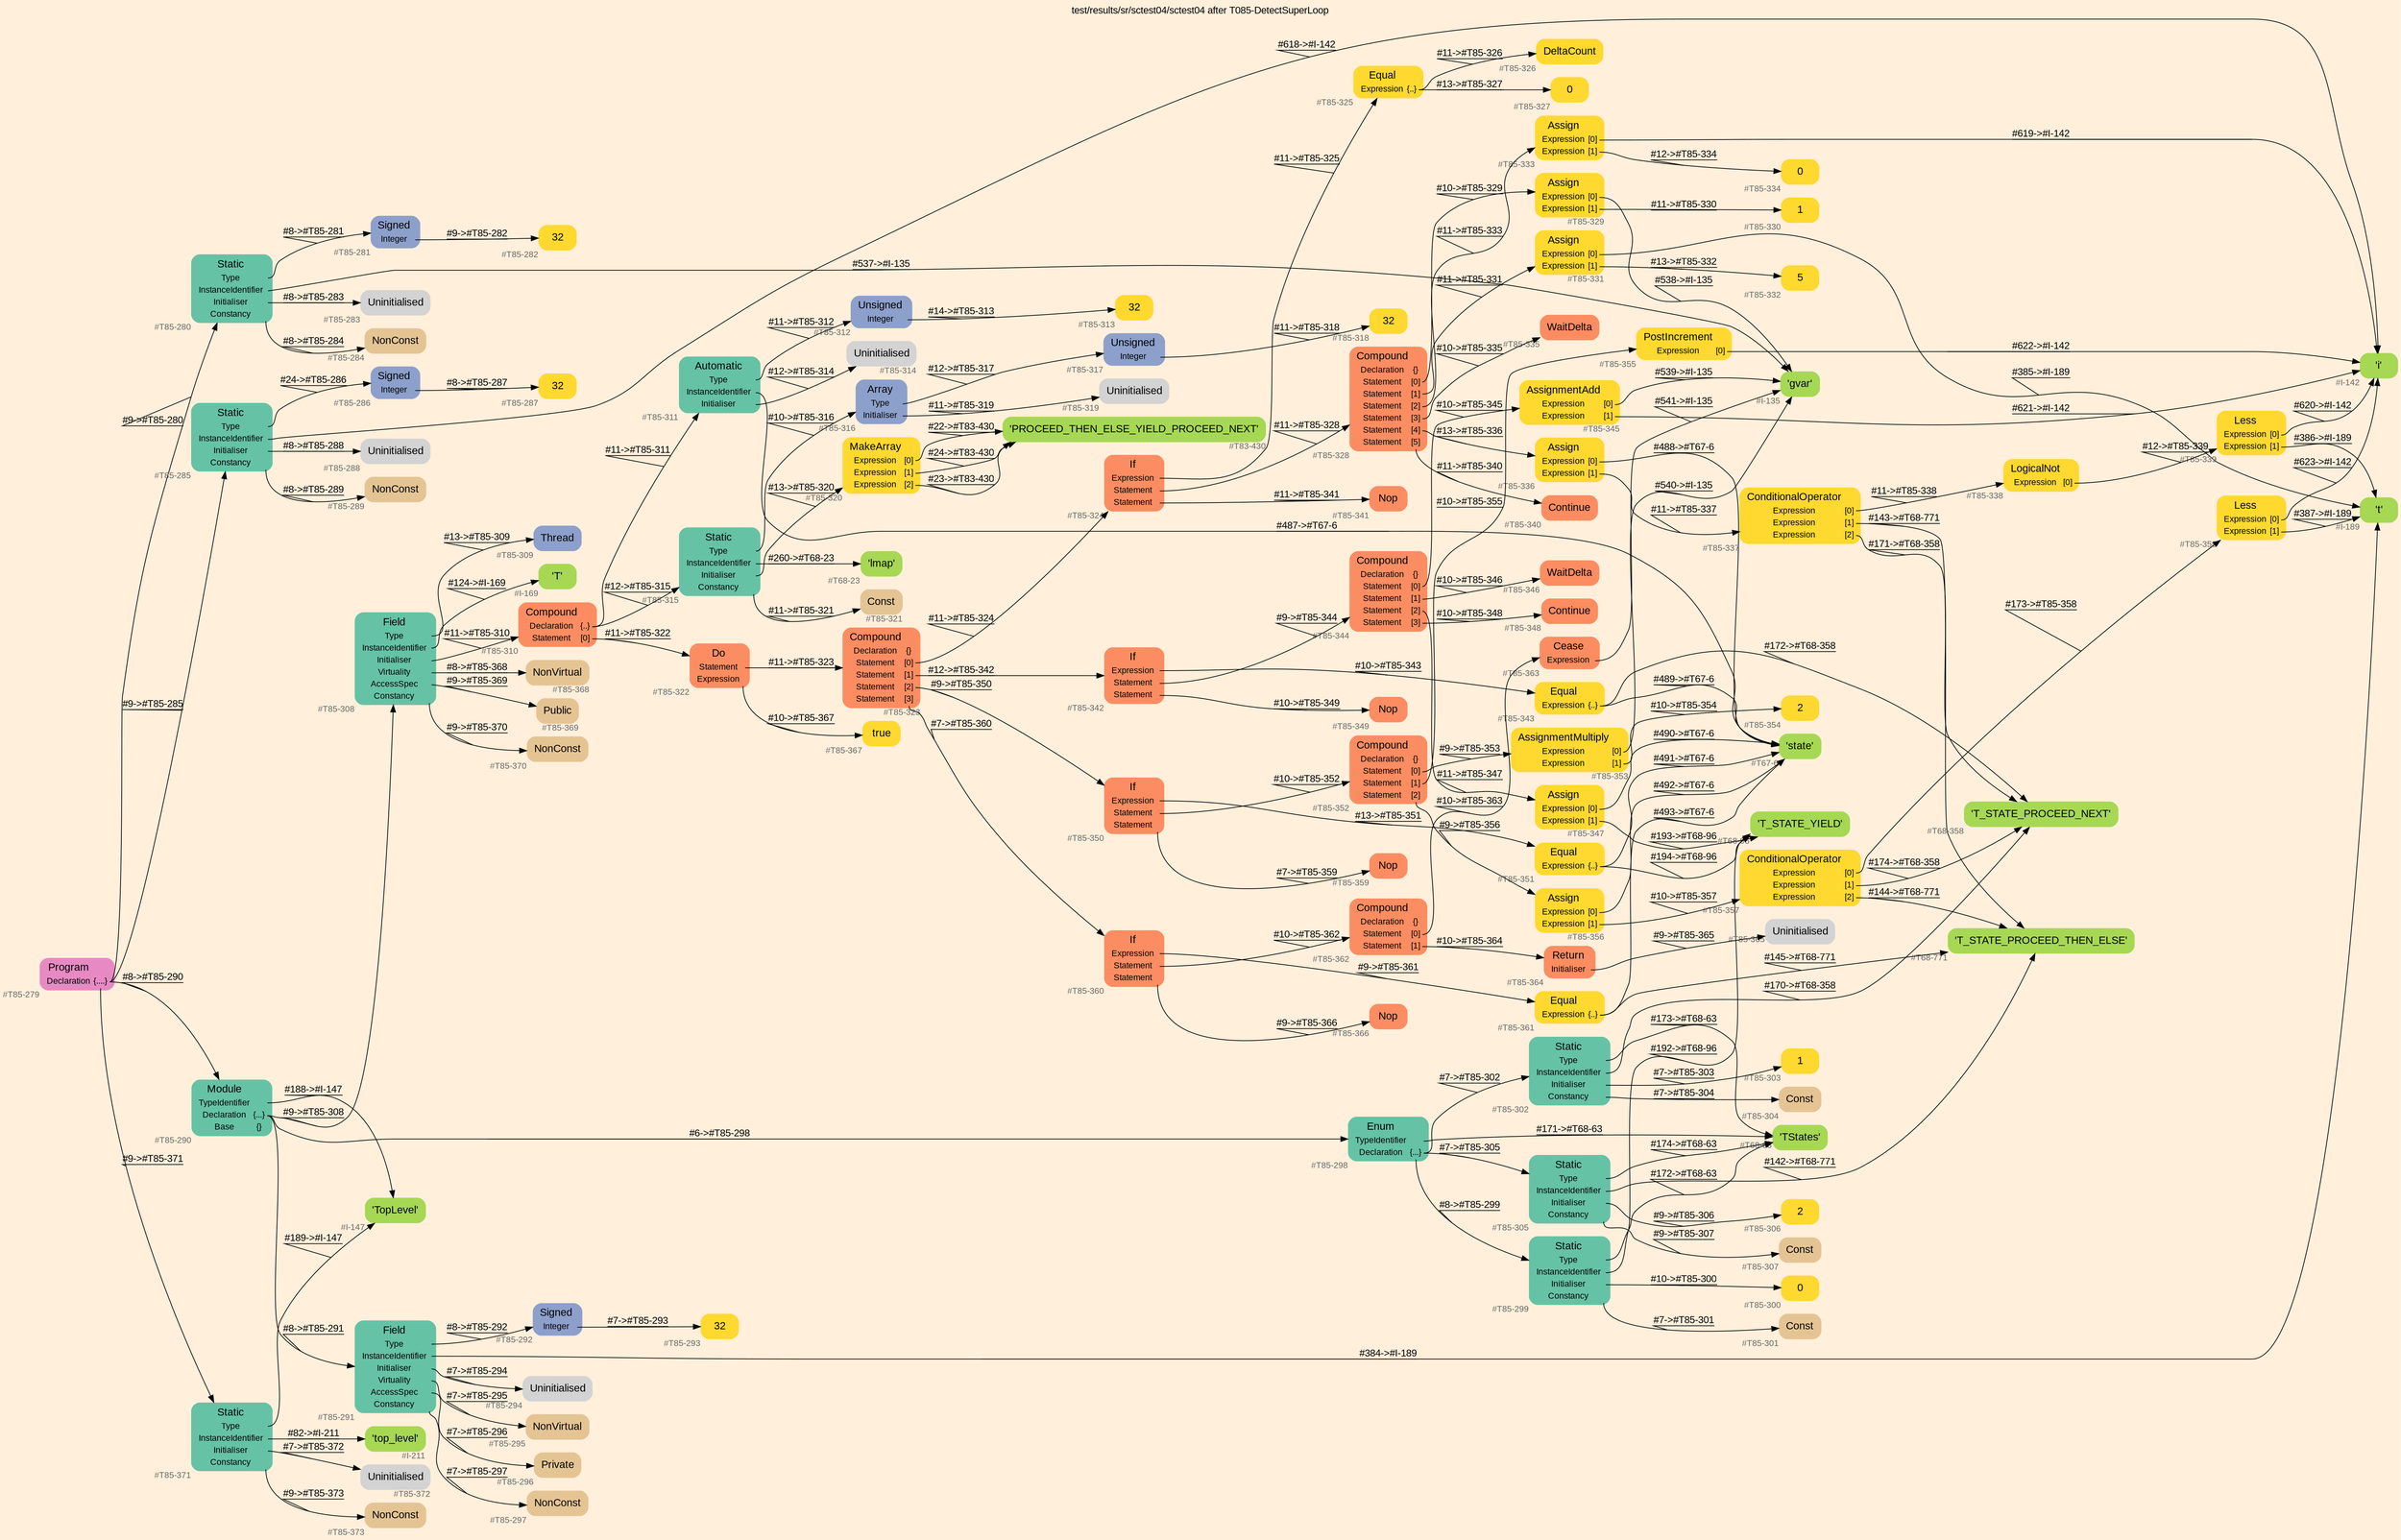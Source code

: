 digraph "test/results/sr/sctest04/sctest04 after T085-DetectSuperLoop" {
label = "test/results/sr/sctest04/sctest04 after T085-DetectSuperLoop"
labelloc = t
graph [
    rankdir = "LR"
    ranksep = 0.3
    bgcolor = antiquewhite1
    color = black
    fontcolor = black
    fontname = "Arial"
];
node [
    fontname = "Arial"
];
edge [
    fontname = "Arial"
];

// -------------------- node figure --------------------
// -------- block #T85-279 ----------
"#T85-279" [
    fillcolor = "/set28/4"
    xlabel = "#T85-279"
    fontsize = "12"
    fontcolor = grey40
    shape = "plaintext"
    label = <<TABLE BORDER="0" CELLBORDER="0" CELLSPACING="0">
     <TR><TD><FONT COLOR="black" POINT-SIZE="15">Program</FONT></TD></TR>
     <TR><TD><FONT COLOR="black" POINT-SIZE="12">Declaration</FONT></TD><TD PORT="port0"><FONT COLOR="black" POINT-SIZE="12">{....}</FONT></TD></TR>
    </TABLE>>
    style = "rounded,filled"
];

// -------- block #T85-280 ----------
"#T85-280" [
    fillcolor = "/set28/1"
    xlabel = "#T85-280"
    fontsize = "12"
    fontcolor = grey40
    shape = "plaintext"
    label = <<TABLE BORDER="0" CELLBORDER="0" CELLSPACING="0">
     <TR><TD><FONT COLOR="black" POINT-SIZE="15">Static</FONT></TD></TR>
     <TR><TD><FONT COLOR="black" POINT-SIZE="12">Type</FONT></TD><TD PORT="port0"></TD></TR>
     <TR><TD><FONT COLOR="black" POINT-SIZE="12">InstanceIdentifier</FONT></TD><TD PORT="port1"></TD></TR>
     <TR><TD><FONT COLOR="black" POINT-SIZE="12">Initialiser</FONT></TD><TD PORT="port2"></TD></TR>
     <TR><TD><FONT COLOR="black" POINT-SIZE="12">Constancy</FONT></TD><TD PORT="port3"></TD></TR>
    </TABLE>>
    style = "rounded,filled"
];

// -------- block #T85-281 ----------
"#T85-281" [
    fillcolor = "/set28/3"
    xlabel = "#T85-281"
    fontsize = "12"
    fontcolor = grey40
    shape = "plaintext"
    label = <<TABLE BORDER="0" CELLBORDER="0" CELLSPACING="0">
     <TR><TD><FONT COLOR="black" POINT-SIZE="15">Signed</FONT></TD></TR>
     <TR><TD><FONT COLOR="black" POINT-SIZE="12">Integer</FONT></TD><TD PORT="port0"></TD></TR>
    </TABLE>>
    style = "rounded,filled"
];

// -------- block #T85-282 ----------
"#T85-282" [
    fillcolor = "/set28/6"
    xlabel = "#T85-282"
    fontsize = "12"
    fontcolor = grey40
    shape = "plaintext"
    label = <<TABLE BORDER="0" CELLBORDER="0" CELLSPACING="0">
     <TR><TD><FONT COLOR="black" POINT-SIZE="15">32</FONT></TD></TR>
    </TABLE>>
    style = "rounded,filled"
];

// -------- block #I-135 ----------
"#I-135" [
    fillcolor = "/set28/5"
    xlabel = "#I-135"
    fontsize = "12"
    fontcolor = grey40
    shape = "plaintext"
    label = <<TABLE BORDER="0" CELLBORDER="0" CELLSPACING="0">
     <TR><TD><FONT COLOR="black" POINT-SIZE="15">'gvar'</FONT></TD></TR>
    </TABLE>>
    style = "rounded,filled"
];

// -------- block #T85-283 ----------
"#T85-283" [
    xlabel = "#T85-283"
    fontsize = "12"
    fontcolor = grey40
    shape = "plaintext"
    label = <<TABLE BORDER="0" CELLBORDER="0" CELLSPACING="0">
     <TR><TD><FONT COLOR="black" POINT-SIZE="15">Uninitialised</FONT></TD></TR>
    </TABLE>>
    style = "rounded,filled"
];

// -------- block #T85-284 ----------
"#T85-284" [
    fillcolor = "/set28/7"
    xlabel = "#T85-284"
    fontsize = "12"
    fontcolor = grey40
    shape = "plaintext"
    label = <<TABLE BORDER="0" CELLBORDER="0" CELLSPACING="0">
     <TR><TD><FONT COLOR="black" POINT-SIZE="15">NonConst</FONT></TD></TR>
    </TABLE>>
    style = "rounded,filled"
];

// -------- block #T85-285 ----------
"#T85-285" [
    fillcolor = "/set28/1"
    xlabel = "#T85-285"
    fontsize = "12"
    fontcolor = grey40
    shape = "plaintext"
    label = <<TABLE BORDER="0" CELLBORDER="0" CELLSPACING="0">
     <TR><TD><FONT COLOR="black" POINT-SIZE="15">Static</FONT></TD></TR>
     <TR><TD><FONT COLOR="black" POINT-SIZE="12">Type</FONT></TD><TD PORT="port0"></TD></TR>
     <TR><TD><FONT COLOR="black" POINT-SIZE="12">InstanceIdentifier</FONT></TD><TD PORT="port1"></TD></TR>
     <TR><TD><FONT COLOR="black" POINT-SIZE="12">Initialiser</FONT></TD><TD PORT="port2"></TD></TR>
     <TR><TD><FONT COLOR="black" POINT-SIZE="12">Constancy</FONT></TD><TD PORT="port3"></TD></TR>
    </TABLE>>
    style = "rounded,filled"
];

// -------- block #T85-286 ----------
"#T85-286" [
    fillcolor = "/set28/3"
    xlabel = "#T85-286"
    fontsize = "12"
    fontcolor = grey40
    shape = "plaintext"
    label = <<TABLE BORDER="0" CELLBORDER="0" CELLSPACING="0">
     <TR><TD><FONT COLOR="black" POINT-SIZE="15">Signed</FONT></TD></TR>
     <TR><TD><FONT COLOR="black" POINT-SIZE="12">Integer</FONT></TD><TD PORT="port0"></TD></TR>
    </TABLE>>
    style = "rounded,filled"
];

// -------- block #T85-287 ----------
"#T85-287" [
    fillcolor = "/set28/6"
    xlabel = "#T85-287"
    fontsize = "12"
    fontcolor = grey40
    shape = "plaintext"
    label = <<TABLE BORDER="0" CELLBORDER="0" CELLSPACING="0">
     <TR><TD><FONT COLOR="black" POINT-SIZE="15">32</FONT></TD></TR>
    </TABLE>>
    style = "rounded,filled"
];

// -------- block #I-142 ----------
"#I-142" [
    fillcolor = "/set28/5"
    xlabel = "#I-142"
    fontsize = "12"
    fontcolor = grey40
    shape = "plaintext"
    label = <<TABLE BORDER="0" CELLBORDER="0" CELLSPACING="0">
     <TR><TD><FONT COLOR="black" POINT-SIZE="15">'i'</FONT></TD></TR>
    </TABLE>>
    style = "rounded,filled"
];

// -------- block #T85-288 ----------
"#T85-288" [
    xlabel = "#T85-288"
    fontsize = "12"
    fontcolor = grey40
    shape = "plaintext"
    label = <<TABLE BORDER="0" CELLBORDER="0" CELLSPACING="0">
     <TR><TD><FONT COLOR="black" POINT-SIZE="15">Uninitialised</FONT></TD></TR>
    </TABLE>>
    style = "rounded,filled"
];

// -------- block #T85-289 ----------
"#T85-289" [
    fillcolor = "/set28/7"
    xlabel = "#T85-289"
    fontsize = "12"
    fontcolor = grey40
    shape = "plaintext"
    label = <<TABLE BORDER="0" CELLBORDER="0" CELLSPACING="0">
     <TR><TD><FONT COLOR="black" POINT-SIZE="15">NonConst</FONT></TD></TR>
    </TABLE>>
    style = "rounded,filled"
];

// -------- block #T85-290 ----------
"#T85-290" [
    fillcolor = "/set28/1"
    xlabel = "#T85-290"
    fontsize = "12"
    fontcolor = grey40
    shape = "plaintext"
    label = <<TABLE BORDER="0" CELLBORDER="0" CELLSPACING="0">
     <TR><TD><FONT COLOR="black" POINT-SIZE="15">Module</FONT></TD></TR>
     <TR><TD><FONT COLOR="black" POINT-SIZE="12">TypeIdentifier</FONT></TD><TD PORT="port0"></TD></TR>
     <TR><TD><FONT COLOR="black" POINT-SIZE="12">Declaration</FONT></TD><TD PORT="port1"><FONT COLOR="black" POINT-SIZE="12">{...}</FONT></TD></TR>
     <TR><TD><FONT COLOR="black" POINT-SIZE="12">Base</FONT></TD><TD PORT="port2"><FONT COLOR="black" POINT-SIZE="12">{}</FONT></TD></TR>
    </TABLE>>
    style = "rounded,filled"
];

// -------- block #I-147 ----------
"#I-147" [
    fillcolor = "/set28/5"
    xlabel = "#I-147"
    fontsize = "12"
    fontcolor = grey40
    shape = "plaintext"
    label = <<TABLE BORDER="0" CELLBORDER="0" CELLSPACING="0">
     <TR><TD><FONT COLOR="black" POINT-SIZE="15">'TopLevel'</FONT></TD></TR>
    </TABLE>>
    style = "rounded,filled"
];

// -------- block #T85-291 ----------
"#T85-291" [
    fillcolor = "/set28/1"
    xlabel = "#T85-291"
    fontsize = "12"
    fontcolor = grey40
    shape = "plaintext"
    label = <<TABLE BORDER="0" CELLBORDER="0" CELLSPACING="0">
     <TR><TD><FONT COLOR="black" POINT-SIZE="15">Field</FONT></TD></TR>
     <TR><TD><FONT COLOR="black" POINT-SIZE="12">Type</FONT></TD><TD PORT="port0"></TD></TR>
     <TR><TD><FONT COLOR="black" POINT-SIZE="12">InstanceIdentifier</FONT></TD><TD PORT="port1"></TD></TR>
     <TR><TD><FONT COLOR="black" POINT-SIZE="12">Initialiser</FONT></TD><TD PORT="port2"></TD></TR>
     <TR><TD><FONT COLOR="black" POINT-SIZE="12">Virtuality</FONT></TD><TD PORT="port3"></TD></TR>
     <TR><TD><FONT COLOR="black" POINT-SIZE="12">AccessSpec</FONT></TD><TD PORT="port4"></TD></TR>
     <TR><TD><FONT COLOR="black" POINT-SIZE="12">Constancy</FONT></TD><TD PORT="port5"></TD></TR>
    </TABLE>>
    style = "rounded,filled"
];

// -------- block #T85-292 ----------
"#T85-292" [
    fillcolor = "/set28/3"
    xlabel = "#T85-292"
    fontsize = "12"
    fontcolor = grey40
    shape = "plaintext"
    label = <<TABLE BORDER="0" CELLBORDER="0" CELLSPACING="0">
     <TR><TD><FONT COLOR="black" POINT-SIZE="15">Signed</FONT></TD></TR>
     <TR><TD><FONT COLOR="black" POINT-SIZE="12">Integer</FONT></TD><TD PORT="port0"></TD></TR>
    </TABLE>>
    style = "rounded,filled"
];

// -------- block #T85-293 ----------
"#T85-293" [
    fillcolor = "/set28/6"
    xlabel = "#T85-293"
    fontsize = "12"
    fontcolor = grey40
    shape = "plaintext"
    label = <<TABLE BORDER="0" CELLBORDER="0" CELLSPACING="0">
     <TR><TD><FONT COLOR="black" POINT-SIZE="15">32</FONT></TD></TR>
    </TABLE>>
    style = "rounded,filled"
];

// -------- block #I-189 ----------
"#I-189" [
    fillcolor = "/set28/5"
    xlabel = "#I-189"
    fontsize = "12"
    fontcolor = grey40
    shape = "plaintext"
    label = <<TABLE BORDER="0" CELLBORDER="0" CELLSPACING="0">
     <TR><TD><FONT COLOR="black" POINT-SIZE="15">'t'</FONT></TD></TR>
    </TABLE>>
    style = "rounded,filled"
];

// -------- block #T85-294 ----------
"#T85-294" [
    xlabel = "#T85-294"
    fontsize = "12"
    fontcolor = grey40
    shape = "plaintext"
    label = <<TABLE BORDER="0" CELLBORDER="0" CELLSPACING="0">
     <TR><TD><FONT COLOR="black" POINT-SIZE="15">Uninitialised</FONT></TD></TR>
    </TABLE>>
    style = "rounded,filled"
];

// -------- block #T85-295 ----------
"#T85-295" [
    fillcolor = "/set28/7"
    xlabel = "#T85-295"
    fontsize = "12"
    fontcolor = grey40
    shape = "plaintext"
    label = <<TABLE BORDER="0" CELLBORDER="0" CELLSPACING="0">
     <TR><TD><FONT COLOR="black" POINT-SIZE="15">NonVirtual</FONT></TD></TR>
    </TABLE>>
    style = "rounded,filled"
];

// -------- block #T85-296 ----------
"#T85-296" [
    fillcolor = "/set28/7"
    xlabel = "#T85-296"
    fontsize = "12"
    fontcolor = grey40
    shape = "plaintext"
    label = <<TABLE BORDER="0" CELLBORDER="0" CELLSPACING="0">
     <TR><TD><FONT COLOR="black" POINT-SIZE="15">Private</FONT></TD></TR>
    </TABLE>>
    style = "rounded,filled"
];

// -------- block #T85-297 ----------
"#T85-297" [
    fillcolor = "/set28/7"
    xlabel = "#T85-297"
    fontsize = "12"
    fontcolor = grey40
    shape = "plaintext"
    label = <<TABLE BORDER="0" CELLBORDER="0" CELLSPACING="0">
     <TR><TD><FONT COLOR="black" POINT-SIZE="15">NonConst</FONT></TD></TR>
    </TABLE>>
    style = "rounded,filled"
];

// -------- block #T85-298 ----------
"#T85-298" [
    fillcolor = "/set28/1"
    xlabel = "#T85-298"
    fontsize = "12"
    fontcolor = grey40
    shape = "plaintext"
    label = <<TABLE BORDER="0" CELLBORDER="0" CELLSPACING="0">
     <TR><TD><FONT COLOR="black" POINT-SIZE="15">Enum</FONT></TD></TR>
     <TR><TD><FONT COLOR="black" POINT-SIZE="12">TypeIdentifier</FONT></TD><TD PORT="port0"></TD></TR>
     <TR><TD><FONT COLOR="black" POINT-SIZE="12">Declaration</FONT></TD><TD PORT="port1"><FONT COLOR="black" POINT-SIZE="12">{...}</FONT></TD></TR>
    </TABLE>>
    style = "rounded,filled"
];

// -------- block #T68-63 ----------
"#T68-63" [
    fillcolor = "/set28/5"
    xlabel = "#T68-63"
    fontsize = "12"
    fontcolor = grey40
    shape = "plaintext"
    label = <<TABLE BORDER="0" CELLBORDER="0" CELLSPACING="0">
     <TR><TD><FONT COLOR="black" POINT-SIZE="15">'TStates'</FONT></TD></TR>
    </TABLE>>
    style = "rounded,filled"
];

// -------- block #T85-299 ----------
"#T85-299" [
    fillcolor = "/set28/1"
    xlabel = "#T85-299"
    fontsize = "12"
    fontcolor = grey40
    shape = "plaintext"
    label = <<TABLE BORDER="0" CELLBORDER="0" CELLSPACING="0">
     <TR><TD><FONT COLOR="black" POINT-SIZE="15">Static</FONT></TD></TR>
     <TR><TD><FONT COLOR="black" POINT-SIZE="12">Type</FONT></TD><TD PORT="port0"></TD></TR>
     <TR><TD><FONT COLOR="black" POINT-SIZE="12">InstanceIdentifier</FONT></TD><TD PORT="port1"></TD></TR>
     <TR><TD><FONT COLOR="black" POINT-SIZE="12">Initialiser</FONT></TD><TD PORT="port2"></TD></TR>
     <TR><TD><FONT COLOR="black" POINT-SIZE="12">Constancy</FONT></TD><TD PORT="port3"></TD></TR>
    </TABLE>>
    style = "rounded,filled"
];

// -------- block #T68-96 ----------
"#T68-96" [
    fillcolor = "/set28/5"
    xlabel = "#T68-96"
    fontsize = "12"
    fontcolor = grey40
    shape = "plaintext"
    label = <<TABLE BORDER="0" CELLBORDER="0" CELLSPACING="0">
     <TR><TD><FONT COLOR="black" POINT-SIZE="15">'T_STATE_YIELD'</FONT></TD></TR>
    </TABLE>>
    style = "rounded,filled"
];

// -------- block #T85-300 ----------
"#T85-300" [
    fillcolor = "/set28/6"
    xlabel = "#T85-300"
    fontsize = "12"
    fontcolor = grey40
    shape = "plaintext"
    label = <<TABLE BORDER="0" CELLBORDER="0" CELLSPACING="0">
     <TR><TD><FONT COLOR="black" POINT-SIZE="15">0</FONT></TD></TR>
    </TABLE>>
    style = "rounded,filled"
];

// -------- block #T85-301 ----------
"#T85-301" [
    fillcolor = "/set28/7"
    xlabel = "#T85-301"
    fontsize = "12"
    fontcolor = grey40
    shape = "plaintext"
    label = <<TABLE BORDER="0" CELLBORDER="0" CELLSPACING="0">
     <TR><TD><FONT COLOR="black" POINT-SIZE="15">Const</FONT></TD></TR>
    </TABLE>>
    style = "rounded,filled"
];

// -------- block #T85-302 ----------
"#T85-302" [
    fillcolor = "/set28/1"
    xlabel = "#T85-302"
    fontsize = "12"
    fontcolor = grey40
    shape = "plaintext"
    label = <<TABLE BORDER="0" CELLBORDER="0" CELLSPACING="0">
     <TR><TD><FONT COLOR="black" POINT-SIZE="15">Static</FONT></TD></TR>
     <TR><TD><FONT COLOR="black" POINT-SIZE="12">Type</FONT></TD><TD PORT="port0"></TD></TR>
     <TR><TD><FONT COLOR="black" POINT-SIZE="12">InstanceIdentifier</FONT></TD><TD PORT="port1"></TD></TR>
     <TR><TD><FONT COLOR="black" POINT-SIZE="12">Initialiser</FONT></TD><TD PORT="port2"></TD></TR>
     <TR><TD><FONT COLOR="black" POINT-SIZE="12">Constancy</FONT></TD><TD PORT="port3"></TD></TR>
    </TABLE>>
    style = "rounded,filled"
];

// -------- block #T68-358 ----------
"#T68-358" [
    fillcolor = "/set28/5"
    xlabel = "#T68-358"
    fontsize = "12"
    fontcolor = grey40
    shape = "plaintext"
    label = <<TABLE BORDER="0" CELLBORDER="0" CELLSPACING="0">
     <TR><TD><FONT COLOR="black" POINT-SIZE="15">'T_STATE_PROCEED_NEXT'</FONT></TD></TR>
    </TABLE>>
    style = "rounded,filled"
];

// -------- block #T85-303 ----------
"#T85-303" [
    fillcolor = "/set28/6"
    xlabel = "#T85-303"
    fontsize = "12"
    fontcolor = grey40
    shape = "plaintext"
    label = <<TABLE BORDER="0" CELLBORDER="0" CELLSPACING="0">
     <TR><TD><FONT COLOR="black" POINT-SIZE="15">1</FONT></TD></TR>
    </TABLE>>
    style = "rounded,filled"
];

// -------- block #T85-304 ----------
"#T85-304" [
    fillcolor = "/set28/7"
    xlabel = "#T85-304"
    fontsize = "12"
    fontcolor = grey40
    shape = "plaintext"
    label = <<TABLE BORDER="0" CELLBORDER="0" CELLSPACING="0">
     <TR><TD><FONT COLOR="black" POINT-SIZE="15">Const</FONT></TD></TR>
    </TABLE>>
    style = "rounded,filled"
];

// -------- block #T85-305 ----------
"#T85-305" [
    fillcolor = "/set28/1"
    xlabel = "#T85-305"
    fontsize = "12"
    fontcolor = grey40
    shape = "plaintext"
    label = <<TABLE BORDER="0" CELLBORDER="0" CELLSPACING="0">
     <TR><TD><FONT COLOR="black" POINT-SIZE="15">Static</FONT></TD></TR>
     <TR><TD><FONT COLOR="black" POINT-SIZE="12">Type</FONT></TD><TD PORT="port0"></TD></TR>
     <TR><TD><FONT COLOR="black" POINT-SIZE="12">InstanceIdentifier</FONT></TD><TD PORT="port1"></TD></TR>
     <TR><TD><FONT COLOR="black" POINT-SIZE="12">Initialiser</FONT></TD><TD PORT="port2"></TD></TR>
     <TR><TD><FONT COLOR="black" POINT-SIZE="12">Constancy</FONT></TD><TD PORT="port3"></TD></TR>
    </TABLE>>
    style = "rounded,filled"
];

// -------- block #T68-771 ----------
"#T68-771" [
    fillcolor = "/set28/5"
    xlabel = "#T68-771"
    fontsize = "12"
    fontcolor = grey40
    shape = "plaintext"
    label = <<TABLE BORDER="0" CELLBORDER="0" CELLSPACING="0">
     <TR><TD><FONT COLOR="black" POINT-SIZE="15">'T_STATE_PROCEED_THEN_ELSE'</FONT></TD></TR>
    </TABLE>>
    style = "rounded,filled"
];

// -------- block #T85-306 ----------
"#T85-306" [
    fillcolor = "/set28/6"
    xlabel = "#T85-306"
    fontsize = "12"
    fontcolor = grey40
    shape = "plaintext"
    label = <<TABLE BORDER="0" CELLBORDER="0" CELLSPACING="0">
     <TR><TD><FONT COLOR="black" POINT-SIZE="15">2</FONT></TD></TR>
    </TABLE>>
    style = "rounded,filled"
];

// -------- block #T85-307 ----------
"#T85-307" [
    fillcolor = "/set28/7"
    xlabel = "#T85-307"
    fontsize = "12"
    fontcolor = grey40
    shape = "plaintext"
    label = <<TABLE BORDER="0" CELLBORDER="0" CELLSPACING="0">
     <TR><TD><FONT COLOR="black" POINT-SIZE="15">Const</FONT></TD></TR>
    </TABLE>>
    style = "rounded,filled"
];

// -------- block #T85-308 ----------
"#T85-308" [
    fillcolor = "/set28/1"
    xlabel = "#T85-308"
    fontsize = "12"
    fontcolor = grey40
    shape = "plaintext"
    label = <<TABLE BORDER="0" CELLBORDER="0" CELLSPACING="0">
     <TR><TD><FONT COLOR="black" POINT-SIZE="15">Field</FONT></TD></TR>
     <TR><TD><FONT COLOR="black" POINT-SIZE="12">Type</FONT></TD><TD PORT="port0"></TD></TR>
     <TR><TD><FONT COLOR="black" POINT-SIZE="12">InstanceIdentifier</FONT></TD><TD PORT="port1"></TD></TR>
     <TR><TD><FONT COLOR="black" POINT-SIZE="12">Initialiser</FONT></TD><TD PORT="port2"></TD></TR>
     <TR><TD><FONT COLOR="black" POINT-SIZE="12">Virtuality</FONT></TD><TD PORT="port3"></TD></TR>
     <TR><TD><FONT COLOR="black" POINT-SIZE="12">AccessSpec</FONT></TD><TD PORT="port4"></TD></TR>
     <TR><TD><FONT COLOR="black" POINT-SIZE="12">Constancy</FONT></TD><TD PORT="port5"></TD></TR>
    </TABLE>>
    style = "rounded,filled"
];

// -------- block #T85-309 ----------
"#T85-309" [
    fillcolor = "/set28/3"
    xlabel = "#T85-309"
    fontsize = "12"
    fontcolor = grey40
    shape = "plaintext"
    label = <<TABLE BORDER="0" CELLBORDER="0" CELLSPACING="0">
     <TR><TD><FONT COLOR="black" POINT-SIZE="15">Thread</FONT></TD></TR>
    </TABLE>>
    style = "rounded,filled"
];

// -------- block #I-169 ----------
"#I-169" [
    fillcolor = "/set28/5"
    xlabel = "#I-169"
    fontsize = "12"
    fontcolor = grey40
    shape = "plaintext"
    label = <<TABLE BORDER="0" CELLBORDER="0" CELLSPACING="0">
     <TR><TD><FONT COLOR="black" POINT-SIZE="15">'T'</FONT></TD></TR>
    </TABLE>>
    style = "rounded,filled"
];

// -------- block #T85-310 ----------
"#T85-310" [
    fillcolor = "/set28/2"
    xlabel = "#T85-310"
    fontsize = "12"
    fontcolor = grey40
    shape = "plaintext"
    label = <<TABLE BORDER="0" CELLBORDER="0" CELLSPACING="0">
     <TR><TD><FONT COLOR="black" POINT-SIZE="15">Compound</FONT></TD></TR>
     <TR><TD><FONT COLOR="black" POINT-SIZE="12">Declaration</FONT></TD><TD PORT="port0"><FONT COLOR="black" POINT-SIZE="12">{..}</FONT></TD></TR>
     <TR><TD><FONT COLOR="black" POINT-SIZE="12">Statement</FONT></TD><TD PORT="port1"><FONT COLOR="black" POINT-SIZE="12">[0]</FONT></TD></TR>
    </TABLE>>
    style = "rounded,filled"
];

// -------- block #T85-311 ----------
"#T85-311" [
    fillcolor = "/set28/1"
    xlabel = "#T85-311"
    fontsize = "12"
    fontcolor = grey40
    shape = "plaintext"
    label = <<TABLE BORDER="0" CELLBORDER="0" CELLSPACING="0">
     <TR><TD><FONT COLOR="black" POINT-SIZE="15">Automatic</FONT></TD></TR>
     <TR><TD><FONT COLOR="black" POINT-SIZE="12">Type</FONT></TD><TD PORT="port0"></TD></TR>
     <TR><TD><FONT COLOR="black" POINT-SIZE="12">InstanceIdentifier</FONT></TD><TD PORT="port1"></TD></TR>
     <TR><TD><FONT COLOR="black" POINT-SIZE="12">Initialiser</FONT></TD><TD PORT="port2"></TD></TR>
    </TABLE>>
    style = "rounded,filled"
];

// -------- block #T85-312 ----------
"#T85-312" [
    fillcolor = "/set28/3"
    xlabel = "#T85-312"
    fontsize = "12"
    fontcolor = grey40
    shape = "plaintext"
    label = <<TABLE BORDER="0" CELLBORDER="0" CELLSPACING="0">
     <TR><TD><FONT COLOR="black" POINT-SIZE="15">Unsigned</FONT></TD></TR>
     <TR><TD><FONT COLOR="black" POINT-SIZE="12">Integer</FONT></TD><TD PORT="port0"></TD></TR>
    </TABLE>>
    style = "rounded,filled"
];

// -------- block #T85-313 ----------
"#T85-313" [
    fillcolor = "/set28/6"
    xlabel = "#T85-313"
    fontsize = "12"
    fontcolor = grey40
    shape = "plaintext"
    label = <<TABLE BORDER="0" CELLBORDER="0" CELLSPACING="0">
     <TR><TD><FONT COLOR="black" POINT-SIZE="15">32</FONT></TD></TR>
    </TABLE>>
    style = "rounded,filled"
];

// -------- block #T67-6 ----------
"#T67-6" [
    fillcolor = "/set28/5"
    xlabel = "#T67-6"
    fontsize = "12"
    fontcolor = grey40
    shape = "plaintext"
    label = <<TABLE BORDER="0" CELLBORDER="0" CELLSPACING="0">
     <TR><TD><FONT COLOR="black" POINT-SIZE="15">'state'</FONT></TD></TR>
    </TABLE>>
    style = "rounded,filled"
];

// -------- block #T85-314 ----------
"#T85-314" [
    xlabel = "#T85-314"
    fontsize = "12"
    fontcolor = grey40
    shape = "plaintext"
    label = <<TABLE BORDER="0" CELLBORDER="0" CELLSPACING="0">
     <TR><TD><FONT COLOR="black" POINT-SIZE="15">Uninitialised</FONT></TD></TR>
    </TABLE>>
    style = "rounded,filled"
];

// -------- block #T85-315 ----------
"#T85-315" [
    fillcolor = "/set28/1"
    xlabel = "#T85-315"
    fontsize = "12"
    fontcolor = grey40
    shape = "plaintext"
    label = <<TABLE BORDER="0" CELLBORDER="0" CELLSPACING="0">
     <TR><TD><FONT COLOR="black" POINT-SIZE="15">Static</FONT></TD></TR>
     <TR><TD><FONT COLOR="black" POINT-SIZE="12">Type</FONT></TD><TD PORT="port0"></TD></TR>
     <TR><TD><FONT COLOR="black" POINT-SIZE="12">InstanceIdentifier</FONT></TD><TD PORT="port1"></TD></TR>
     <TR><TD><FONT COLOR="black" POINT-SIZE="12">Initialiser</FONT></TD><TD PORT="port2"></TD></TR>
     <TR><TD><FONT COLOR="black" POINT-SIZE="12">Constancy</FONT></TD><TD PORT="port3"></TD></TR>
    </TABLE>>
    style = "rounded,filled"
];

// -------- block #T85-316 ----------
"#T85-316" [
    fillcolor = "/set28/3"
    xlabel = "#T85-316"
    fontsize = "12"
    fontcolor = grey40
    shape = "plaintext"
    label = <<TABLE BORDER="0" CELLBORDER="0" CELLSPACING="0">
     <TR><TD><FONT COLOR="black" POINT-SIZE="15">Array</FONT></TD></TR>
     <TR><TD><FONT COLOR="black" POINT-SIZE="12">Type</FONT></TD><TD PORT="port0"></TD></TR>
     <TR><TD><FONT COLOR="black" POINT-SIZE="12">Initialiser</FONT></TD><TD PORT="port1"></TD></TR>
    </TABLE>>
    style = "rounded,filled"
];

// -------- block #T85-317 ----------
"#T85-317" [
    fillcolor = "/set28/3"
    xlabel = "#T85-317"
    fontsize = "12"
    fontcolor = grey40
    shape = "plaintext"
    label = <<TABLE BORDER="0" CELLBORDER="0" CELLSPACING="0">
     <TR><TD><FONT COLOR="black" POINT-SIZE="15">Unsigned</FONT></TD></TR>
     <TR><TD><FONT COLOR="black" POINT-SIZE="12">Integer</FONT></TD><TD PORT="port0"></TD></TR>
    </TABLE>>
    style = "rounded,filled"
];

// -------- block #T85-318 ----------
"#T85-318" [
    fillcolor = "/set28/6"
    xlabel = "#T85-318"
    fontsize = "12"
    fontcolor = grey40
    shape = "plaintext"
    label = <<TABLE BORDER="0" CELLBORDER="0" CELLSPACING="0">
     <TR><TD><FONT COLOR="black" POINT-SIZE="15">32</FONT></TD></TR>
    </TABLE>>
    style = "rounded,filled"
];

// -------- block #T85-319 ----------
"#T85-319" [
    xlabel = "#T85-319"
    fontsize = "12"
    fontcolor = grey40
    shape = "plaintext"
    label = <<TABLE BORDER="0" CELLBORDER="0" CELLSPACING="0">
     <TR><TD><FONT COLOR="black" POINT-SIZE="15">Uninitialised</FONT></TD></TR>
    </TABLE>>
    style = "rounded,filled"
];

// -------- block #T68-23 ----------
"#T68-23" [
    fillcolor = "/set28/5"
    xlabel = "#T68-23"
    fontsize = "12"
    fontcolor = grey40
    shape = "plaintext"
    label = <<TABLE BORDER="0" CELLBORDER="0" CELLSPACING="0">
     <TR><TD><FONT COLOR="black" POINT-SIZE="15">'lmap'</FONT></TD></TR>
    </TABLE>>
    style = "rounded,filled"
];

// -------- block #T85-320 ----------
"#T85-320" [
    fillcolor = "/set28/6"
    xlabel = "#T85-320"
    fontsize = "12"
    fontcolor = grey40
    shape = "plaintext"
    label = <<TABLE BORDER="0" CELLBORDER="0" CELLSPACING="0">
     <TR><TD><FONT COLOR="black" POINT-SIZE="15">MakeArray</FONT></TD></TR>
     <TR><TD><FONT COLOR="black" POINT-SIZE="12">Expression</FONT></TD><TD PORT="port0"><FONT COLOR="black" POINT-SIZE="12">[0]</FONT></TD></TR>
     <TR><TD><FONT COLOR="black" POINT-SIZE="12">Expression</FONT></TD><TD PORT="port1"><FONT COLOR="black" POINT-SIZE="12">[1]</FONT></TD></TR>
     <TR><TD><FONT COLOR="black" POINT-SIZE="12">Expression</FONT></TD><TD PORT="port2"><FONT COLOR="black" POINT-SIZE="12">[2]</FONT></TD></TR>
    </TABLE>>
    style = "rounded,filled"
];

// -------- block #T83-430 ----------
"#T83-430" [
    fillcolor = "/set28/5"
    xlabel = "#T83-430"
    fontsize = "12"
    fontcolor = grey40
    shape = "plaintext"
    label = <<TABLE BORDER="0" CELLBORDER="0" CELLSPACING="0">
     <TR><TD><FONT COLOR="black" POINT-SIZE="15">'PROCEED_THEN_ELSE_YIELD_PROCEED_NEXT'</FONT></TD></TR>
    </TABLE>>
    style = "rounded,filled"
];

// -------- block #T85-321 ----------
"#T85-321" [
    fillcolor = "/set28/7"
    xlabel = "#T85-321"
    fontsize = "12"
    fontcolor = grey40
    shape = "plaintext"
    label = <<TABLE BORDER="0" CELLBORDER="0" CELLSPACING="0">
     <TR><TD><FONT COLOR="black" POINT-SIZE="15">Const</FONT></TD></TR>
    </TABLE>>
    style = "rounded,filled"
];

// -------- block #T85-322 ----------
"#T85-322" [
    fillcolor = "/set28/2"
    xlabel = "#T85-322"
    fontsize = "12"
    fontcolor = grey40
    shape = "plaintext"
    label = <<TABLE BORDER="0" CELLBORDER="0" CELLSPACING="0">
     <TR><TD><FONT COLOR="black" POINT-SIZE="15">Do</FONT></TD></TR>
     <TR><TD><FONT COLOR="black" POINT-SIZE="12">Statement</FONT></TD><TD PORT="port0"></TD></TR>
     <TR><TD><FONT COLOR="black" POINT-SIZE="12">Expression</FONT></TD><TD PORT="port1"></TD></TR>
    </TABLE>>
    style = "rounded,filled"
];

// -------- block #T85-323 ----------
"#T85-323" [
    fillcolor = "/set28/2"
    xlabel = "#T85-323"
    fontsize = "12"
    fontcolor = grey40
    shape = "plaintext"
    label = <<TABLE BORDER="0" CELLBORDER="0" CELLSPACING="0">
     <TR><TD><FONT COLOR="black" POINT-SIZE="15">Compound</FONT></TD></TR>
     <TR><TD><FONT COLOR="black" POINT-SIZE="12">Declaration</FONT></TD><TD PORT="port0"><FONT COLOR="black" POINT-SIZE="12">{}</FONT></TD></TR>
     <TR><TD><FONT COLOR="black" POINT-SIZE="12">Statement</FONT></TD><TD PORT="port1"><FONT COLOR="black" POINT-SIZE="12">[0]</FONT></TD></TR>
     <TR><TD><FONT COLOR="black" POINT-SIZE="12">Statement</FONT></TD><TD PORT="port2"><FONT COLOR="black" POINT-SIZE="12">[1]</FONT></TD></TR>
     <TR><TD><FONT COLOR="black" POINT-SIZE="12">Statement</FONT></TD><TD PORT="port3"><FONT COLOR="black" POINT-SIZE="12">[2]</FONT></TD></TR>
     <TR><TD><FONT COLOR="black" POINT-SIZE="12">Statement</FONT></TD><TD PORT="port4"><FONT COLOR="black" POINT-SIZE="12">[3]</FONT></TD></TR>
    </TABLE>>
    style = "rounded,filled"
];

// -------- block #T85-324 ----------
"#T85-324" [
    fillcolor = "/set28/2"
    xlabel = "#T85-324"
    fontsize = "12"
    fontcolor = grey40
    shape = "plaintext"
    label = <<TABLE BORDER="0" CELLBORDER="0" CELLSPACING="0">
     <TR><TD><FONT COLOR="black" POINT-SIZE="15">If</FONT></TD></TR>
     <TR><TD><FONT COLOR="black" POINT-SIZE="12">Expression</FONT></TD><TD PORT="port0"></TD></TR>
     <TR><TD><FONT COLOR="black" POINT-SIZE="12">Statement</FONT></TD><TD PORT="port1"></TD></TR>
     <TR><TD><FONT COLOR="black" POINT-SIZE="12">Statement</FONT></TD><TD PORT="port2"></TD></TR>
    </TABLE>>
    style = "rounded,filled"
];

// -------- block #T85-325 ----------
"#T85-325" [
    fillcolor = "/set28/6"
    xlabel = "#T85-325"
    fontsize = "12"
    fontcolor = grey40
    shape = "plaintext"
    label = <<TABLE BORDER="0" CELLBORDER="0" CELLSPACING="0">
     <TR><TD><FONT COLOR="black" POINT-SIZE="15">Equal</FONT></TD></TR>
     <TR><TD><FONT COLOR="black" POINT-SIZE="12">Expression</FONT></TD><TD PORT="port0"><FONT COLOR="black" POINT-SIZE="12">{..}</FONT></TD></TR>
    </TABLE>>
    style = "rounded,filled"
];

// -------- block #T85-326 ----------
"#T85-326" [
    fillcolor = "/set28/6"
    xlabel = "#T85-326"
    fontsize = "12"
    fontcolor = grey40
    shape = "plaintext"
    label = <<TABLE BORDER="0" CELLBORDER="0" CELLSPACING="0">
     <TR><TD><FONT COLOR="black" POINT-SIZE="15">DeltaCount</FONT></TD></TR>
    </TABLE>>
    style = "rounded,filled"
];

// -------- block #T85-327 ----------
"#T85-327" [
    fillcolor = "/set28/6"
    xlabel = "#T85-327"
    fontsize = "12"
    fontcolor = grey40
    shape = "plaintext"
    label = <<TABLE BORDER="0" CELLBORDER="0" CELLSPACING="0">
     <TR><TD><FONT COLOR="black" POINT-SIZE="15">0</FONT></TD></TR>
    </TABLE>>
    style = "rounded,filled"
];

// -------- block #T85-328 ----------
"#T85-328" [
    fillcolor = "/set28/2"
    xlabel = "#T85-328"
    fontsize = "12"
    fontcolor = grey40
    shape = "plaintext"
    label = <<TABLE BORDER="0" CELLBORDER="0" CELLSPACING="0">
     <TR><TD><FONT COLOR="black" POINT-SIZE="15">Compound</FONT></TD></TR>
     <TR><TD><FONT COLOR="black" POINT-SIZE="12">Declaration</FONT></TD><TD PORT="port0"><FONT COLOR="black" POINT-SIZE="12">{}</FONT></TD></TR>
     <TR><TD><FONT COLOR="black" POINT-SIZE="12">Statement</FONT></TD><TD PORT="port1"><FONT COLOR="black" POINT-SIZE="12">[0]</FONT></TD></TR>
     <TR><TD><FONT COLOR="black" POINT-SIZE="12">Statement</FONT></TD><TD PORT="port2"><FONT COLOR="black" POINT-SIZE="12">[1]</FONT></TD></TR>
     <TR><TD><FONT COLOR="black" POINT-SIZE="12">Statement</FONT></TD><TD PORT="port3"><FONT COLOR="black" POINT-SIZE="12">[2]</FONT></TD></TR>
     <TR><TD><FONT COLOR="black" POINT-SIZE="12">Statement</FONT></TD><TD PORT="port4"><FONT COLOR="black" POINT-SIZE="12">[3]</FONT></TD></TR>
     <TR><TD><FONT COLOR="black" POINT-SIZE="12">Statement</FONT></TD><TD PORT="port5"><FONT COLOR="black" POINT-SIZE="12">[4]</FONT></TD></TR>
     <TR><TD><FONT COLOR="black" POINT-SIZE="12">Statement</FONT></TD><TD PORT="port6"><FONT COLOR="black" POINT-SIZE="12">[5]</FONT></TD></TR>
    </TABLE>>
    style = "rounded,filled"
];

// -------- block #T85-329 ----------
"#T85-329" [
    fillcolor = "/set28/6"
    xlabel = "#T85-329"
    fontsize = "12"
    fontcolor = grey40
    shape = "plaintext"
    label = <<TABLE BORDER="0" CELLBORDER="0" CELLSPACING="0">
     <TR><TD><FONT COLOR="black" POINT-SIZE="15">Assign</FONT></TD></TR>
     <TR><TD><FONT COLOR="black" POINT-SIZE="12">Expression</FONT></TD><TD PORT="port0"><FONT COLOR="black" POINT-SIZE="12">[0]</FONT></TD></TR>
     <TR><TD><FONT COLOR="black" POINT-SIZE="12">Expression</FONT></TD><TD PORT="port1"><FONT COLOR="black" POINT-SIZE="12">[1]</FONT></TD></TR>
    </TABLE>>
    style = "rounded,filled"
];

// -------- block #T85-330 ----------
"#T85-330" [
    fillcolor = "/set28/6"
    xlabel = "#T85-330"
    fontsize = "12"
    fontcolor = grey40
    shape = "plaintext"
    label = <<TABLE BORDER="0" CELLBORDER="0" CELLSPACING="0">
     <TR><TD><FONT COLOR="black" POINT-SIZE="15">1</FONT></TD></TR>
    </TABLE>>
    style = "rounded,filled"
];

// -------- block #T85-331 ----------
"#T85-331" [
    fillcolor = "/set28/6"
    xlabel = "#T85-331"
    fontsize = "12"
    fontcolor = grey40
    shape = "plaintext"
    label = <<TABLE BORDER="0" CELLBORDER="0" CELLSPACING="0">
     <TR><TD><FONT COLOR="black" POINT-SIZE="15">Assign</FONT></TD></TR>
     <TR><TD><FONT COLOR="black" POINT-SIZE="12">Expression</FONT></TD><TD PORT="port0"><FONT COLOR="black" POINT-SIZE="12">[0]</FONT></TD></TR>
     <TR><TD><FONT COLOR="black" POINT-SIZE="12">Expression</FONT></TD><TD PORT="port1"><FONT COLOR="black" POINT-SIZE="12">[1]</FONT></TD></TR>
    </TABLE>>
    style = "rounded,filled"
];

// -------- block #T85-332 ----------
"#T85-332" [
    fillcolor = "/set28/6"
    xlabel = "#T85-332"
    fontsize = "12"
    fontcolor = grey40
    shape = "plaintext"
    label = <<TABLE BORDER="0" CELLBORDER="0" CELLSPACING="0">
     <TR><TD><FONT COLOR="black" POINT-SIZE="15">5</FONT></TD></TR>
    </TABLE>>
    style = "rounded,filled"
];

// -------- block #T85-333 ----------
"#T85-333" [
    fillcolor = "/set28/6"
    xlabel = "#T85-333"
    fontsize = "12"
    fontcolor = grey40
    shape = "plaintext"
    label = <<TABLE BORDER="0" CELLBORDER="0" CELLSPACING="0">
     <TR><TD><FONT COLOR="black" POINT-SIZE="15">Assign</FONT></TD></TR>
     <TR><TD><FONT COLOR="black" POINT-SIZE="12">Expression</FONT></TD><TD PORT="port0"><FONT COLOR="black" POINT-SIZE="12">[0]</FONT></TD></TR>
     <TR><TD><FONT COLOR="black" POINT-SIZE="12">Expression</FONT></TD><TD PORT="port1"><FONT COLOR="black" POINT-SIZE="12">[1]</FONT></TD></TR>
    </TABLE>>
    style = "rounded,filled"
];

// -------- block #T85-334 ----------
"#T85-334" [
    fillcolor = "/set28/6"
    xlabel = "#T85-334"
    fontsize = "12"
    fontcolor = grey40
    shape = "plaintext"
    label = <<TABLE BORDER="0" CELLBORDER="0" CELLSPACING="0">
     <TR><TD><FONT COLOR="black" POINT-SIZE="15">0</FONT></TD></TR>
    </TABLE>>
    style = "rounded,filled"
];

// -------- block #T85-335 ----------
"#T85-335" [
    fillcolor = "/set28/2"
    xlabel = "#T85-335"
    fontsize = "12"
    fontcolor = grey40
    shape = "plaintext"
    label = <<TABLE BORDER="0" CELLBORDER="0" CELLSPACING="0">
     <TR><TD><FONT COLOR="black" POINT-SIZE="15">WaitDelta</FONT></TD></TR>
    </TABLE>>
    style = "rounded,filled"
];

// -------- block #T85-336 ----------
"#T85-336" [
    fillcolor = "/set28/6"
    xlabel = "#T85-336"
    fontsize = "12"
    fontcolor = grey40
    shape = "plaintext"
    label = <<TABLE BORDER="0" CELLBORDER="0" CELLSPACING="0">
     <TR><TD><FONT COLOR="black" POINT-SIZE="15">Assign</FONT></TD></TR>
     <TR><TD><FONT COLOR="black" POINT-SIZE="12">Expression</FONT></TD><TD PORT="port0"><FONT COLOR="black" POINT-SIZE="12">[0]</FONT></TD></TR>
     <TR><TD><FONT COLOR="black" POINT-SIZE="12">Expression</FONT></TD><TD PORT="port1"><FONT COLOR="black" POINT-SIZE="12">[1]</FONT></TD></TR>
    </TABLE>>
    style = "rounded,filled"
];

// -------- block #T85-337 ----------
"#T85-337" [
    fillcolor = "/set28/6"
    xlabel = "#T85-337"
    fontsize = "12"
    fontcolor = grey40
    shape = "plaintext"
    label = <<TABLE BORDER="0" CELLBORDER="0" CELLSPACING="0">
     <TR><TD><FONT COLOR="black" POINT-SIZE="15">ConditionalOperator</FONT></TD></TR>
     <TR><TD><FONT COLOR="black" POINT-SIZE="12">Expression</FONT></TD><TD PORT="port0"><FONT COLOR="black" POINT-SIZE="12">[0]</FONT></TD></TR>
     <TR><TD><FONT COLOR="black" POINT-SIZE="12">Expression</FONT></TD><TD PORT="port1"><FONT COLOR="black" POINT-SIZE="12">[1]</FONT></TD></TR>
     <TR><TD><FONT COLOR="black" POINT-SIZE="12">Expression</FONT></TD><TD PORT="port2"><FONT COLOR="black" POINT-SIZE="12">[2]</FONT></TD></TR>
    </TABLE>>
    style = "rounded,filled"
];

// -------- block #T85-338 ----------
"#T85-338" [
    fillcolor = "/set28/6"
    xlabel = "#T85-338"
    fontsize = "12"
    fontcolor = grey40
    shape = "plaintext"
    label = <<TABLE BORDER="0" CELLBORDER="0" CELLSPACING="0">
     <TR><TD><FONT COLOR="black" POINT-SIZE="15">LogicalNot</FONT></TD></TR>
     <TR><TD><FONT COLOR="black" POINT-SIZE="12">Expression</FONT></TD><TD PORT="port0"><FONT COLOR="black" POINT-SIZE="12">[0]</FONT></TD></TR>
    </TABLE>>
    style = "rounded,filled"
];

// -------- block #T85-339 ----------
"#T85-339" [
    fillcolor = "/set28/6"
    xlabel = "#T85-339"
    fontsize = "12"
    fontcolor = grey40
    shape = "plaintext"
    label = <<TABLE BORDER="0" CELLBORDER="0" CELLSPACING="0">
     <TR><TD><FONT COLOR="black" POINT-SIZE="15">Less</FONT></TD></TR>
     <TR><TD><FONT COLOR="black" POINT-SIZE="12">Expression</FONT></TD><TD PORT="port0"><FONT COLOR="black" POINT-SIZE="12">[0]</FONT></TD></TR>
     <TR><TD><FONT COLOR="black" POINT-SIZE="12">Expression</FONT></TD><TD PORT="port1"><FONT COLOR="black" POINT-SIZE="12">[1]</FONT></TD></TR>
    </TABLE>>
    style = "rounded,filled"
];

// -------- block #T85-340 ----------
"#T85-340" [
    fillcolor = "/set28/2"
    xlabel = "#T85-340"
    fontsize = "12"
    fontcolor = grey40
    shape = "plaintext"
    label = <<TABLE BORDER="0" CELLBORDER="0" CELLSPACING="0">
     <TR><TD><FONT COLOR="black" POINT-SIZE="15">Continue</FONT></TD></TR>
    </TABLE>>
    style = "rounded,filled"
];

// -------- block #T85-341 ----------
"#T85-341" [
    fillcolor = "/set28/2"
    xlabel = "#T85-341"
    fontsize = "12"
    fontcolor = grey40
    shape = "plaintext"
    label = <<TABLE BORDER="0" CELLBORDER="0" CELLSPACING="0">
     <TR><TD><FONT COLOR="black" POINT-SIZE="15">Nop</FONT></TD></TR>
    </TABLE>>
    style = "rounded,filled"
];

// -------- block #T85-342 ----------
"#T85-342" [
    fillcolor = "/set28/2"
    xlabel = "#T85-342"
    fontsize = "12"
    fontcolor = grey40
    shape = "plaintext"
    label = <<TABLE BORDER="0" CELLBORDER="0" CELLSPACING="0">
     <TR><TD><FONT COLOR="black" POINT-SIZE="15">If</FONT></TD></TR>
     <TR><TD><FONT COLOR="black" POINT-SIZE="12">Expression</FONT></TD><TD PORT="port0"></TD></TR>
     <TR><TD><FONT COLOR="black" POINT-SIZE="12">Statement</FONT></TD><TD PORT="port1"></TD></TR>
     <TR><TD><FONT COLOR="black" POINT-SIZE="12">Statement</FONT></TD><TD PORT="port2"></TD></TR>
    </TABLE>>
    style = "rounded,filled"
];

// -------- block #T85-343 ----------
"#T85-343" [
    fillcolor = "/set28/6"
    xlabel = "#T85-343"
    fontsize = "12"
    fontcolor = grey40
    shape = "plaintext"
    label = <<TABLE BORDER="0" CELLBORDER="0" CELLSPACING="0">
     <TR><TD><FONT COLOR="black" POINT-SIZE="15">Equal</FONT></TD></TR>
     <TR><TD><FONT COLOR="black" POINT-SIZE="12">Expression</FONT></TD><TD PORT="port0"><FONT COLOR="black" POINT-SIZE="12">{..}</FONT></TD></TR>
    </TABLE>>
    style = "rounded,filled"
];

// -------- block #T85-344 ----------
"#T85-344" [
    fillcolor = "/set28/2"
    xlabel = "#T85-344"
    fontsize = "12"
    fontcolor = grey40
    shape = "plaintext"
    label = <<TABLE BORDER="0" CELLBORDER="0" CELLSPACING="0">
     <TR><TD><FONT COLOR="black" POINT-SIZE="15">Compound</FONT></TD></TR>
     <TR><TD><FONT COLOR="black" POINT-SIZE="12">Declaration</FONT></TD><TD PORT="port0"><FONT COLOR="black" POINT-SIZE="12">{}</FONT></TD></TR>
     <TR><TD><FONT COLOR="black" POINT-SIZE="12">Statement</FONT></TD><TD PORT="port1"><FONT COLOR="black" POINT-SIZE="12">[0]</FONT></TD></TR>
     <TR><TD><FONT COLOR="black" POINT-SIZE="12">Statement</FONT></TD><TD PORT="port2"><FONT COLOR="black" POINT-SIZE="12">[1]</FONT></TD></TR>
     <TR><TD><FONT COLOR="black" POINT-SIZE="12">Statement</FONT></TD><TD PORT="port3"><FONT COLOR="black" POINT-SIZE="12">[2]</FONT></TD></TR>
     <TR><TD><FONT COLOR="black" POINT-SIZE="12">Statement</FONT></TD><TD PORT="port4"><FONT COLOR="black" POINT-SIZE="12">[3]</FONT></TD></TR>
    </TABLE>>
    style = "rounded,filled"
];

// -------- block #T85-345 ----------
"#T85-345" [
    fillcolor = "/set28/6"
    xlabel = "#T85-345"
    fontsize = "12"
    fontcolor = grey40
    shape = "plaintext"
    label = <<TABLE BORDER="0" CELLBORDER="0" CELLSPACING="0">
     <TR><TD><FONT COLOR="black" POINT-SIZE="15">AssignmentAdd</FONT></TD></TR>
     <TR><TD><FONT COLOR="black" POINT-SIZE="12">Expression</FONT></TD><TD PORT="port0"><FONT COLOR="black" POINT-SIZE="12">[0]</FONT></TD></TR>
     <TR><TD><FONT COLOR="black" POINT-SIZE="12">Expression</FONT></TD><TD PORT="port1"><FONT COLOR="black" POINT-SIZE="12">[1]</FONT></TD></TR>
    </TABLE>>
    style = "rounded,filled"
];

// -------- block #T85-346 ----------
"#T85-346" [
    fillcolor = "/set28/2"
    xlabel = "#T85-346"
    fontsize = "12"
    fontcolor = grey40
    shape = "plaintext"
    label = <<TABLE BORDER="0" CELLBORDER="0" CELLSPACING="0">
     <TR><TD><FONT COLOR="black" POINT-SIZE="15">WaitDelta</FONT></TD></TR>
    </TABLE>>
    style = "rounded,filled"
];

// -------- block #T85-347 ----------
"#T85-347" [
    fillcolor = "/set28/6"
    xlabel = "#T85-347"
    fontsize = "12"
    fontcolor = grey40
    shape = "plaintext"
    label = <<TABLE BORDER="0" CELLBORDER="0" CELLSPACING="0">
     <TR><TD><FONT COLOR="black" POINT-SIZE="15">Assign</FONT></TD></TR>
     <TR><TD><FONT COLOR="black" POINT-SIZE="12">Expression</FONT></TD><TD PORT="port0"><FONT COLOR="black" POINT-SIZE="12">[0]</FONT></TD></TR>
     <TR><TD><FONT COLOR="black" POINT-SIZE="12">Expression</FONT></TD><TD PORT="port1"><FONT COLOR="black" POINT-SIZE="12">[1]</FONT></TD></TR>
    </TABLE>>
    style = "rounded,filled"
];

// -------- block #T85-348 ----------
"#T85-348" [
    fillcolor = "/set28/2"
    xlabel = "#T85-348"
    fontsize = "12"
    fontcolor = grey40
    shape = "plaintext"
    label = <<TABLE BORDER="0" CELLBORDER="0" CELLSPACING="0">
     <TR><TD><FONT COLOR="black" POINT-SIZE="15">Continue</FONT></TD></TR>
    </TABLE>>
    style = "rounded,filled"
];

// -------- block #T85-349 ----------
"#T85-349" [
    fillcolor = "/set28/2"
    xlabel = "#T85-349"
    fontsize = "12"
    fontcolor = grey40
    shape = "plaintext"
    label = <<TABLE BORDER="0" CELLBORDER="0" CELLSPACING="0">
     <TR><TD><FONT COLOR="black" POINT-SIZE="15">Nop</FONT></TD></TR>
    </TABLE>>
    style = "rounded,filled"
];

// -------- block #T85-350 ----------
"#T85-350" [
    fillcolor = "/set28/2"
    xlabel = "#T85-350"
    fontsize = "12"
    fontcolor = grey40
    shape = "plaintext"
    label = <<TABLE BORDER="0" CELLBORDER="0" CELLSPACING="0">
     <TR><TD><FONT COLOR="black" POINT-SIZE="15">If</FONT></TD></TR>
     <TR><TD><FONT COLOR="black" POINT-SIZE="12">Expression</FONT></TD><TD PORT="port0"></TD></TR>
     <TR><TD><FONT COLOR="black" POINT-SIZE="12">Statement</FONT></TD><TD PORT="port1"></TD></TR>
     <TR><TD><FONT COLOR="black" POINT-SIZE="12">Statement</FONT></TD><TD PORT="port2"></TD></TR>
    </TABLE>>
    style = "rounded,filled"
];

// -------- block #T85-351 ----------
"#T85-351" [
    fillcolor = "/set28/6"
    xlabel = "#T85-351"
    fontsize = "12"
    fontcolor = grey40
    shape = "plaintext"
    label = <<TABLE BORDER="0" CELLBORDER="0" CELLSPACING="0">
     <TR><TD><FONT COLOR="black" POINT-SIZE="15">Equal</FONT></TD></TR>
     <TR><TD><FONT COLOR="black" POINT-SIZE="12">Expression</FONT></TD><TD PORT="port0"><FONT COLOR="black" POINT-SIZE="12">{..}</FONT></TD></TR>
    </TABLE>>
    style = "rounded,filled"
];

// -------- block #T85-352 ----------
"#T85-352" [
    fillcolor = "/set28/2"
    xlabel = "#T85-352"
    fontsize = "12"
    fontcolor = grey40
    shape = "plaintext"
    label = <<TABLE BORDER="0" CELLBORDER="0" CELLSPACING="0">
     <TR><TD><FONT COLOR="black" POINT-SIZE="15">Compound</FONT></TD></TR>
     <TR><TD><FONT COLOR="black" POINT-SIZE="12">Declaration</FONT></TD><TD PORT="port0"><FONT COLOR="black" POINT-SIZE="12">{}</FONT></TD></TR>
     <TR><TD><FONT COLOR="black" POINT-SIZE="12">Statement</FONT></TD><TD PORT="port1"><FONT COLOR="black" POINT-SIZE="12">[0]</FONT></TD></TR>
     <TR><TD><FONT COLOR="black" POINT-SIZE="12">Statement</FONT></TD><TD PORT="port2"><FONT COLOR="black" POINT-SIZE="12">[1]</FONT></TD></TR>
     <TR><TD><FONT COLOR="black" POINT-SIZE="12">Statement</FONT></TD><TD PORT="port3"><FONT COLOR="black" POINT-SIZE="12">[2]</FONT></TD></TR>
    </TABLE>>
    style = "rounded,filled"
];

// -------- block #T85-353 ----------
"#T85-353" [
    fillcolor = "/set28/6"
    xlabel = "#T85-353"
    fontsize = "12"
    fontcolor = grey40
    shape = "plaintext"
    label = <<TABLE BORDER="0" CELLBORDER="0" CELLSPACING="0">
     <TR><TD><FONT COLOR="black" POINT-SIZE="15">AssignmentMultiply</FONT></TD></TR>
     <TR><TD><FONT COLOR="black" POINT-SIZE="12">Expression</FONT></TD><TD PORT="port0"><FONT COLOR="black" POINT-SIZE="12">[0]</FONT></TD></TR>
     <TR><TD><FONT COLOR="black" POINT-SIZE="12">Expression</FONT></TD><TD PORT="port1"><FONT COLOR="black" POINT-SIZE="12">[1]</FONT></TD></TR>
    </TABLE>>
    style = "rounded,filled"
];

// -------- block #T85-354 ----------
"#T85-354" [
    fillcolor = "/set28/6"
    xlabel = "#T85-354"
    fontsize = "12"
    fontcolor = grey40
    shape = "plaintext"
    label = <<TABLE BORDER="0" CELLBORDER="0" CELLSPACING="0">
     <TR><TD><FONT COLOR="black" POINT-SIZE="15">2</FONT></TD></TR>
    </TABLE>>
    style = "rounded,filled"
];

// -------- block #T85-355 ----------
"#T85-355" [
    fillcolor = "/set28/6"
    xlabel = "#T85-355"
    fontsize = "12"
    fontcolor = grey40
    shape = "plaintext"
    label = <<TABLE BORDER="0" CELLBORDER="0" CELLSPACING="0">
     <TR><TD><FONT COLOR="black" POINT-SIZE="15">PostIncrement</FONT></TD></TR>
     <TR><TD><FONT COLOR="black" POINT-SIZE="12">Expression</FONT></TD><TD PORT="port0"><FONT COLOR="black" POINT-SIZE="12">[0]</FONT></TD></TR>
    </TABLE>>
    style = "rounded,filled"
];

// -------- block #T85-356 ----------
"#T85-356" [
    fillcolor = "/set28/6"
    xlabel = "#T85-356"
    fontsize = "12"
    fontcolor = grey40
    shape = "plaintext"
    label = <<TABLE BORDER="0" CELLBORDER="0" CELLSPACING="0">
     <TR><TD><FONT COLOR="black" POINT-SIZE="15">Assign</FONT></TD></TR>
     <TR><TD><FONT COLOR="black" POINT-SIZE="12">Expression</FONT></TD><TD PORT="port0"><FONT COLOR="black" POINT-SIZE="12">[0]</FONT></TD></TR>
     <TR><TD><FONT COLOR="black" POINT-SIZE="12">Expression</FONT></TD><TD PORT="port1"><FONT COLOR="black" POINT-SIZE="12">[1]</FONT></TD></TR>
    </TABLE>>
    style = "rounded,filled"
];

// -------- block #T85-357 ----------
"#T85-357" [
    fillcolor = "/set28/6"
    xlabel = "#T85-357"
    fontsize = "12"
    fontcolor = grey40
    shape = "plaintext"
    label = <<TABLE BORDER="0" CELLBORDER="0" CELLSPACING="0">
     <TR><TD><FONT COLOR="black" POINT-SIZE="15">ConditionalOperator</FONT></TD></TR>
     <TR><TD><FONT COLOR="black" POINT-SIZE="12">Expression</FONT></TD><TD PORT="port0"><FONT COLOR="black" POINT-SIZE="12">[0]</FONT></TD></TR>
     <TR><TD><FONT COLOR="black" POINT-SIZE="12">Expression</FONT></TD><TD PORT="port1"><FONT COLOR="black" POINT-SIZE="12">[1]</FONT></TD></TR>
     <TR><TD><FONT COLOR="black" POINT-SIZE="12">Expression</FONT></TD><TD PORT="port2"><FONT COLOR="black" POINT-SIZE="12">[2]</FONT></TD></TR>
    </TABLE>>
    style = "rounded,filled"
];

// -------- block #T85-358 ----------
"#T85-358" [
    fillcolor = "/set28/6"
    xlabel = "#T85-358"
    fontsize = "12"
    fontcolor = grey40
    shape = "plaintext"
    label = <<TABLE BORDER="0" CELLBORDER="0" CELLSPACING="0">
     <TR><TD><FONT COLOR="black" POINT-SIZE="15">Less</FONT></TD></TR>
     <TR><TD><FONT COLOR="black" POINT-SIZE="12">Expression</FONT></TD><TD PORT="port0"><FONT COLOR="black" POINT-SIZE="12">[0]</FONT></TD></TR>
     <TR><TD><FONT COLOR="black" POINT-SIZE="12">Expression</FONT></TD><TD PORT="port1"><FONT COLOR="black" POINT-SIZE="12">[1]</FONT></TD></TR>
    </TABLE>>
    style = "rounded,filled"
];

// -------- block #T85-359 ----------
"#T85-359" [
    fillcolor = "/set28/2"
    xlabel = "#T85-359"
    fontsize = "12"
    fontcolor = grey40
    shape = "plaintext"
    label = <<TABLE BORDER="0" CELLBORDER="0" CELLSPACING="0">
     <TR><TD><FONT COLOR="black" POINT-SIZE="15">Nop</FONT></TD></TR>
    </TABLE>>
    style = "rounded,filled"
];

// -------- block #T85-360 ----------
"#T85-360" [
    fillcolor = "/set28/2"
    xlabel = "#T85-360"
    fontsize = "12"
    fontcolor = grey40
    shape = "plaintext"
    label = <<TABLE BORDER="0" CELLBORDER="0" CELLSPACING="0">
     <TR><TD><FONT COLOR="black" POINT-SIZE="15">If</FONT></TD></TR>
     <TR><TD><FONT COLOR="black" POINT-SIZE="12">Expression</FONT></TD><TD PORT="port0"></TD></TR>
     <TR><TD><FONT COLOR="black" POINT-SIZE="12">Statement</FONT></TD><TD PORT="port1"></TD></TR>
     <TR><TD><FONT COLOR="black" POINT-SIZE="12">Statement</FONT></TD><TD PORT="port2"></TD></TR>
    </TABLE>>
    style = "rounded,filled"
];

// -------- block #T85-361 ----------
"#T85-361" [
    fillcolor = "/set28/6"
    xlabel = "#T85-361"
    fontsize = "12"
    fontcolor = grey40
    shape = "plaintext"
    label = <<TABLE BORDER="0" CELLBORDER="0" CELLSPACING="0">
     <TR><TD><FONT COLOR="black" POINT-SIZE="15">Equal</FONT></TD></TR>
     <TR><TD><FONT COLOR="black" POINT-SIZE="12">Expression</FONT></TD><TD PORT="port0"><FONT COLOR="black" POINT-SIZE="12">{..}</FONT></TD></TR>
    </TABLE>>
    style = "rounded,filled"
];

// -------- block #T85-362 ----------
"#T85-362" [
    fillcolor = "/set28/2"
    xlabel = "#T85-362"
    fontsize = "12"
    fontcolor = grey40
    shape = "plaintext"
    label = <<TABLE BORDER="0" CELLBORDER="0" CELLSPACING="0">
     <TR><TD><FONT COLOR="black" POINT-SIZE="15">Compound</FONT></TD></TR>
     <TR><TD><FONT COLOR="black" POINT-SIZE="12">Declaration</FONT></TD><TD PORT="port0"><FONT COLOR="black" POINT-SIZE="12">{}</FONT></TD></TR>
     <TR><TD><FONT COLOR="black" POINT-SIZE="12">Statement</FONT></TD><TD PORT="port1"><FONT COLOR="black" POINT-SIZE="12">[0]</FONT></TD></TR>
     <TR><TD><FONT COLOR="black" POINT-SIZE="12">Statement</FONT></TD><TD PORT="port2"><FONT COLOR="black" POINT-SIZE="12">[1]</FONT></TD></TR>
    </TABLE>>
    style = "rounded,filled"
];

// -------- block #T85-363 ----------
"#T85-363" [
    fillcolor = "/set28/2"
    xlabel = "#T85-363"
    fontsize = "12"
    fontcolor = grey40
    shape = "plaintext"
    label = <<TABLE BORDER="0" CELLBORDER="0" CELLSPACING="0">
     <TR><TD><FONT COLOR="black" POINT-SIZE="15">Cease</FONT></TD></TR>
     <TR><TD><FONT COLOR="black" POINT-SIZE="12">Expression</FONT></TD><TD PORT="port0"></TD></TR>
    </TABLE>>
    style = "rounded,filled"
];

// -------- block #T85-364 ----------
"#T85-364" [
    fillcolor = "/set28/2"
    xlabel = "#T85-364"
    fontsize = "12"
    fontcolor = grey40
    shape = "plaintext"
    label = <<TABLE BORDER="0" CELLBORDER="0" CELLSPACING="0">
     <TR><TD><FONT COLOR="black" POINT-SIZE="15">Return</FONT></TD></TR>
     <TR><TD><FONT COLOR="black" POINT-SIZE="12">Initialiser</FONT></TD><TD PORT="port0"></TD></TR>
    </TABLE>>
    style = "rounded,filled"
];

// -------- block #T85-365 ----------
"#T85-365" [
    xlabel = "#T85-365"
    fontsize = "12"
    fontcolor = grey40
    shape = "plaintext"
    label = <<TABLE BORDER="0" CELLBORDER="0" CELLSPACING="0">
     <TR><TD><FONT COLOR="black" POINT-SIZE="15">Uninitialised</FONT></TD></TR>
    </TABLE>>
    style = "rounded,filled"
];

// -------- block #T85-366 ----------
"#T85-366" [
    fillcolor = "/set28/2"
    xlabel = "#T85-366"
    fontsize = "12"
    fontcolor = grey40
    shape = "plaintext"
    label = <<TABLE BORDER="0" CELLBORDER="0" CELLSPACING="0">
     <TR><TD><FONT COLOR="black" POINT-SIZE="15">Nop</FONT></TD></TR>
    </TABLE>>
    style = "rounded,filled"
];

// -------- block #T85-367 ----------
"#T85-367" [
    fillcolor = "/set28/6"
    xlabel = "#T85-367"
    fontsize = "12"
    fontcolor = grey40
    shape = "plaintext"
    label = <<TABLE BORDER="0" CELLBORDER="0" CELLSPACING="0">
     <TR><TD><FONT COLOR="black" POINT-SIZE="15">true</FONT></TD></TR>
    </TABLE>>
    style = "rounded,filled"
];

// -------- block #T85-368 ----------
"#T85-368" [
    fillcolor = "/set28/7"
    xlabel = "#T85-368"
    fontsize = "12"
    fontcolor = grey40
    shape = "plaintext"
    label = <<TABLE BORDER="0" CELLBORDER="0" CELLSPACING="0">
     <TR><TD><FONT COLOR="black" POINT-SIZE="15">NonVirtual</FONT></TD></TR>
    </TABLE>>
    style = "rounded,filled"
];

// -------- block #T85-369 ----------
"#T85-369" [
    fillcolor = "/set28/7"
    xlabel = "#T85-369"
    fontsize = "12"
    fontcolor = grey40
    shape = "plaintext"
    label = <<TABLE BORDER="0" CELLBORDER="0" CELLSPACING="0">
     <TR><TD><FONT COLOR="black" POINT-SIZE="15">Public</FONT></TD></TR>
    </TABLE>>
    style = "rounded,filled"
];

// -------- block #T85-370 ----------
"#T85-370" [
    fillcolor = "/set28/7"
    xlabel = "#T85-370"
    fontsize = "12"
    fontcolor = grey40
    shape = "plaintext"
    label = <<TABLE BORDER="0" CELLBORDER="0" CELLSPACING="0">
     <TR><TD><FONT COLOR="black" POINT-SIZE="15">NonConst</FONT></TD></TR>
    </TABLE>>
    style = "rounded,filled"
];

// -------- block #T85-371 ----------
"#T85-371" [
    fillcolor = "/set28/1"
    xlabel = "#T85-371"
    fontsize = "12"
    fontcolor = grey40
    shape = "plaintext"
    label = <<TABLE BORDER="0" CELLBORDER="0" CELLSPACING="0">
     <TR><TD><FONT COLOR="black" POINT-SIZE="15">Static</FONT></TD></TR>
     <TR><TD><FONT COLOR="black" POINT-SIZE="12">Type</FONT></TD><TD PORT="port0"></TD></TR>
     <TR><TD><FONT COLOR="black" POINT-SIZE="12">InstanceIdentifier</FONT></TD><TD PORT="port1"></TD></TR>
     <TR><TD><FONT COLOR="black" POINT-SIZE="12">Initialiser</FONT></TD><TD PORT="port2"></TD></TR>
     <TR><TD><FONT COLOR="black" POINT-SIZE="12">Constancy</FONT></TD><TD PORT="port3"></TD></TR>
    </TABLE>>
    style = "rounded,filled"
];

// -------- block #I-211 ----------
"#I-211" [
    fillcolor = "/set28/5"
    xlabel = "#I-211"
    fontsize = "12"
    fontcolor = grey40
    shape = "plaintext"
    label = <<TABLE BORDER="0" CELLBORDER="0" CELLSPACING="0">
     <TR><TD><FONT COLOR="black" POINT-SIZE="15">'top_level'</FONT></TD></TR>
    </TABLE>>
    style = "rounded,filled"
];

// -------- block #T85-372 ----------
"#T85-372" [
    xlabel = "#T85-372"
    fontsize = "12"
    fontcolor = grey40
    shape = "plaintext"
    label = <<TABLE BORDER="0" CELLBORDER="0" CELLSPACING="0">
     <TR><TD><FONT COLOR="black" POINT-SIZE="15">Uninitialised</FONT></TD></TR>
    </TABLE>>
    style = "rounded,filled"
];

// -------- block #T85-373 ----------
"#T85-373" [
    fillcolor = "/set28/7"
    xlabel = "#T85-373"
    fontsize = "12"
    fontcolor = grey40
    shape = "plaintext"
    label = <<TABLE BORDER="0" CELLBORDER="0" CELLSPACING="0">
     <TR><TD><FONT COLOR="black" POINT-SIZE="15">NonConst</FONT></TD></TR>
    </TABLE>>
    style = "rounded,filled"
];

"#T85-279":port0 -> "#T85-280" [
    label = "#9-&gt;#T85-280"
    decorate = true
    color = black
    fontcolor = black
];

"#T85-279":port0 -> "#T85-285" [
    label = "#9-&gt;#T85-285"
    decorate = true
    color = black
    fontcolor = black
];

"#T85-279":port0 -> "#T85-290" [
    label = "#8-&gt;#T85-290"
    decorate = true
    color = black
    fontcolor = black
];

"#T85-279":port0 -> "#T85-371" [
    label = "#9-&gt;#T85-371"
    decorate = true
    color = black
    fontcolor = black
];

"#T85-280":port0 -> "#T85-281" [
    label = "#8-&gt;#T85-281"
    decorate = true
    color = black
    fontcolor = black
];

"#T85-280":port1 -> "#I-135" [
    label = "#537-&gt;#I-135"
    decorate = true
    color = black
    fontcolor = black
];

"#T85-280":port2 -> "#T85-283" [
    label = "#8-&gt;#T85-283"
    decorate = true
    color = black
    fontcolor = black
];

"#T85-280":port3 -> "#T85-284" [
    label = "#8-&gt;#T85-284"
    decorate = true
    color = black
    fontcolor = black
];

"#T85-281":port0 -> "#T85-282" [
    label = "#9-&gt;#T85-282"
    decorate = true
    color = black
    fontcolor = black
];

"#T85-285":port0 -> "#T85-286" [
    label = "#24-&gt;#T85-286"
    decorate = true
    color = black
    fontcolor = black
];

"#T85-285":port1 -> "#I-142" [
    label = "#618-&gt;#I-142"
    decorate = true
    color = black
    fontcolor = black
];

"#T85-285":port2 -> "#T85-288" [
    label = "#8-&gt;#T85-288"
    decorate = true
    color = black
    fontcolor = black
];

"#T85-285":port3 -> "#T85-289" [
    label = "#8-&gt;#T85-289"
    decorate = true
    color = black
    fontcolor = black
];

"#T85-286":port0 -> "#T85-287" [
    label = "#8-&gt;#T85-287"
    decorate = true
    color = black
    fontcolor = black
];

"#T85-290":port0 -> "#I-147" [
    label = "#188-&gt;#I-147"
    decorate = true
    color = black
    fontcolor = black
];

"#T85-290":port1 -> "#T85-291" [
    label = "#8-&gt;#T85-291"
    decorate = true
    color = black
    fontcolor = black
];

"#T85-290":port1 -> "#T85-298" [
    label = "#6-&gt;#T85-298"
    decorate = true
    color = black
    fontcolor = black
];

"#T85-290":port1 -> "#T85-308" [
    label = "#9-&gt;#T85-308"
    decorate = true
    color = black
    fontcolor = black
];

"#T85-291":port0 -> "#T85-292" [
    label = "#8-&gt;#T85-292"
    decorate = true
    color = black
    fontcolor = black
];

"#T85-291":port1 -> "#I-189" [
    label = "#384-&gt;#I-189"
    decorate = true
    color = black
    fontcolor = black
];

"#T85-291":port2 -> "#T85-294" [
    label = "#7-&gt;#T85-294"
    decorate = true
    color = black
    fontcolor = black
];

"#T85-291":port3 -> "#T85-295" [
    label = "#7-&gt;#T85-295"
    decorate = true
    color = black
    fontcolor = black
];

"#T85-291":port4 -> "#T85-296" [
    label = "#7-&gt;#T85-296"
    decorate = true
    color = black
    fontcolor = black
];

"#T85-291":port5 -> "#T85-297" [
    label = "#7-&gt;#T85-297"
    decorate = true
    color = black
    fontcolor = black
];

"#T85-292":port0 -> "#T85-293" [
    label = "#7-&gt;#T85-293"
    decorate = true
    color = black
    fontcolor = black
];

"#T85-298":port0 -> "#T68-63" [
    label = "#171-&gt;#T68-63"
    decorate = true
    color = black
    fontcolor = black
];

"#T85-298":port1 -> "#T85-299" [
    label = "#8-&gt;#T85-299"
    decorate = true
    color = black
    fontcolor = black
];

"#T85-298":port1 -> "#T85-302" [
    label = "#7-&gt;#T85-302"
    decorate = true
    color = black
    fontcolor = black
];

"#T85-298":port1 -> "#T85-305" [
    label = "#7-&gt;#T85-305"
    decorate = true
    color = black
    fontcolor = black
];

"#T85-299":port0 -> "#T68-63" [
    label = "#172-&gt;#T68-63"
    decorate = true
    color = black
    fontcolor = black
];

"#T85-299":port1 -> "#T68-96" [
    label = "#192-&gt;#T68-96"
    decorate = true
    color = black
    fontcolor = black
];

"#T85-299":port2 -> "#T85-300" [
    label = "#10-&gt;#T85-300"
    decorate = true
    color = black
    fontcolor = black
];

"#T85-299":port3 -> "#T85-301" [
    label = "#7-&gt;#T85-301"
    decorate = true
    color = black
    fontcolor = black
];

"#T85-302":port0 -> "#T68-63" [
    label = "#173-&gt;#T68-63"
    decorate = true
    color = black
    fontcolor = black
];

"#T85-302":port1 -> "#T68-358" [
    label = "#170-&gt;#T68-358"
    decorate = true
    color = black
    fontcolor = black
];

"#T85-302":port2 -> "#T85-303" [
    label = "#7-&gt;#T85-303"
    decorate = true
    color = black
    fontcolor = black
];

"#T85-302":port3 -> "#T85-304" [
    label = "#7-&gt;#T85-304"
    decorate = true
    color = black
    fontcolor = black
];

"#T85-305":port0 -> "#T68-63" [
    label = "#174-&gt;#T68-63"
    decorate = true
    color = black
    fontcolor = black
];

"#T85-305":port1 -> "#T68-771" [
    label = "#142-&gt;#T68-771"
    decorate = true
    color = black
    fontcolor = black
];

"#T85-305":port2 -> "#T85-306" [
    label = "#9-&gt;#T85-306"
    decorate = true
    color = black
    fontcolor = black
];

"#T85-305":port3 -> "#T85-307" [
    label = "#9-&gt;#T85-307"
    decorate = true
    color = black
    fontcolor = black
];

"#T85-308":port0 -> "#T85-309" [
    label = "#13-&gt;#T85-309"
    decorate = true
    color = black
    fontcolor = black
];

"#T85-308":port1 -> "#I-169" [
    label = "#124-&gt;#I-169"
    decorate = true
    color = black
    fontcolor = black
];

"#T85-308":port2 -> "#T85-310" [
    label = "#11-&gt;#T85-310"
    decorate = true
    color = black
    fontcolor = black
];

"#T85-308":port3 -> "#T85-368" [
    label = "#8-&gt;#T85-368"
    decorate = true
    color = black
    fontcolor = black
];

"#T85-308":port4 -> "#T85-369" [
    label = "#9-&gt;#T85-369"
    decorate = true
    color = black
    fontcolor = black
];

"#T85-308":port5 -> "#T85-370" [
    label = "#9-&gt;#T85-370"
    decorate = true
    color = black
    fontcolor = black
];

"#T85-310":port0 -> "#T85-311" [
    label = "#11-&gt;#T85-311"
    decorate = true
    color = black
    fontcolor = black
];

"#T85-310":port0 -> "#T85-315" [
    label = "#12-&gt;#T85-315"
    decorate = true
    color = black
    fontcolor = black
];

"#T85-310":port1 -> "#T85-322" [
    label = "#11-&gt;#T85-322"
    decorate = true
    color = black
    fontcolor = black
];

"#T85-311":port0 -> "#T85-312" [
    label = "#11-&gt;#T85-312"
    decorate = true
    color = black
    fontcolor = black
];

"#T85-311":port1 -> "#T67-6" [
    label = "#487-&gt;#T67-6"
    decorate = true
    color = black
    fontcolor = black
];

"#T85-311":port2 -> "#T85-314" [
    label = "#12-&gt;#T85-314"
    decorate = true
    color = black
    fontcolor = black
];

"#T85-312":port0 -> "#T85-313" [
    label = "#14-&gt;#T85-313"
    decorate = true
    color = black
    fontcolor = black
];

"#T85-315":port0 -> "#T85-316" [
    label = "#10-&gt;#T85-316"
    decorate = true
    color = black
    fontcolor = black
];

"#T85-315":port1 -> "#T68-23" [
    label = "#260-&gt;#T68-23"
    decorate = true
    color = black
    fontcolor = black
];

"#T85-315":port2 -> "#T85-320" [
    label = "#13-&gt;#T85-320"
    decorate = true
    color = black
    fontcolor = black
];

"#T85-315":port3 -> "#T85-321" [
    label = "#11-&gt;#T85-321"
    decorate = true
    color = black
    fontcolor = black
];

"#T85-316":port0 -> "#T85-317" [
    label = "#12-&gt;#T85-317"
    decorate = true
    color = black
    fontcolor = black
];

"#T85-316":port1 -> "#T85-319" [
    label = "#11-&gt;#T85-319"
    decorate = true
    color = black
    fontcolor = black
];

"#T85-317":port0 -> "#T85-318" [
    label = "#11-&gt;#T85-318"
    decorate = true
    color = black
    fontcolor = black
];

"#T85-320":port0 -> "#T83-430" [
    label = "#22-&gt;#T83-430"
    decorate = true
    color = black
    fontcolor = black
];

"#T85-320":port1 -> "#T83-430" [
    label = "#24-&gt;#T83-430"
    decorate = true
    color = black
    fontcolor = black
];

"#T85-320":port2 -> "#T83-430" [
    label = "#23-&gt;#T83-430"
    decorate = true
    color = black
    fontcolor = black
];

"#T85-322":port0 -> "#T85-323" [
    label = "#11-&gt;#T85-323"
    decorate = true
    color = black
    fontcolor = black
];

"#T85-322":port1 -> "#T85-367" [
    label = "#10-&gt;#T85-367"
    decorate = true
    color = black
    fontcolor = black
];

"#T85-323":port1 -> "#T85-324" [
    label = "#11-&gt;#T85-324"
    decorate = true
    color = black
    fontcolor = black
];

"#T85-323":port2 -> "#T85-342" [
    label = "#12-&gt;#T85-342"
    decorate = true
    color = black
    fontcolor = black
];

"#T85-323":port3 -> "#T85-350" [
    label = "#9-&gt;#T85-350"
    decorate = true
    color = black
    fontcolor = black
];

"#T85-323":port4 -> "#T85-360" [
    label = "#7-&gt;#T85-360"
    decorate = true
    color = black
    fontcolor = black
];

"#T85-324":port0 -> "#T85-325" [
    label = "#11-&gt;#T85-325"
    decorate = true
    color = black
    fontcolor = black
];

"#T85-324":port1 -> "#T85-328" [
    label = "#11-&gt;#T85-328"
    decorate = true
    color = black
    fontcolor = black
];

"#T85-324":port2 -> "#T85-341" [
    label = "#11-&gt;#T85-341"
    decorate = true
    color = black
    fontcolor = black
];

"#T85-325":port0 -> "#T85-326" [
    label = "#11-&gt;#T85-326"
    decorate = true
    color = black
    fontcolor = black
];

"#T85-325":port0 -> "#T85-327" [
    label = "#13-&gt;#T85-327"
    decorate = true
    color = black
    fontcolor = black
];

"#T85-328":port1 -> "#T85-329" [
    label = "#10-&gt;#T85-329"
    decorate = true
    color = black
    fontcolor = black
];

"#T85-328":port2 -> "#T85-331" [
    label = "#11-&gt;#T85-331"
    decorate = true
    color = black
    fontcolor = black
];

"#T85-328":port3 -> "#T85-333" [
    label = "#11-&gt;#T85-333"
    decorate = true
    color = black
    fontcolor = black
];

"#T85-328":port4 -> "#T85-335" [
    label = "#10-&gt;#T85-335"
    decorate = true
    color = black
    fontcolor = black
];

"#T85-328":port5 -> "#T85-336" [
    label = "#13-&gt;#T85-336"
    decorate = true
    color = black
    fontcolor = black
];

"#T85-328":port6 -> "#T85-340" [
    label = "#11-&gt;#T85-340"
    decorate = true
    color = black
    fontcolor = black
];

"#T85-329":port0 -> "#I-135" [
    label = "#538-&gt;#I-135"
    decorate = true
    color = black
    fontcolor = black
];

"#T85-329":port1 -> "#T85-330" [
    label = "#11-&gt;#T85-330"
    decorate = true
    color = black
    fontcolor = black
];

"#T85-331":port0 -> "#I-189" [
    label = "#385-&gt;#I-189"
    decorate = true
    color = black
    fontcolor = black
];

"#T85-331":port1 -> "#T85-332" [
    label = "#13-&gt;#T85-332"
    decorate = true
    color = black
    fontcolor = black
];

"#T85-333":port0 -> "#I-142" [
    label = "#619-&gt;#I-142"
    decorate = true
    color = black
    fontcolor = black
];

"#T85-333":port1 -> "#T85-334" [
    label = "#12-&gt;#T85-334"
    decorate = true
    color = black
    fontcolor = black
];

"#T85-336":port0 -> "#T67-6" [
    label = "#488-&gt;#T67-6"
    decorate = true
    color = black
    fontcolor = black
];

"#T85-336":port1 -> "#T85-337" [
    label = "#11-&gt;#T85-337"
    decorate = true
    color = black
    fontcolor = black
];

"#T85-337":port0 -> "#T85-338" [
    label = "#11-&gt;#T85-338"
    decorate = true
    color = black
    fontcolor = black
];

"#T85-337":port1 -> "#T68-771" [
    label = "#143-&gt;#T68-771"
    decorate = true
    color = black
    fontcolor = black
];

"#T85-337":port2 -> "#T68-358" [
    label = "#171-&gt;#T68-358"
    decorate = true
    color = black
    fontcolor = black
];

"#T85-338":port0 -> "#T85-339" [
    label = "#12-&gt;#T85-339"
    decorate = true
    color = black
    fontcolor = black
];

"#T85-339":port0 -> "#I-142" [
    label = "#620-&gt;#I-142"
    decorate = true
    color = black
    fontcolor = black
];

"#T85-339":port1 -> "#I-189" [
    label = "#386-&gt;#I-189"
    decorate = true
    color = black
    fontcolor = black
];

"#T85-342":port0 -> "#T85-343" [
    label = "#10-&gt;#T85-343"
    decorate = true
    color = black
    fontcolor = black
];

"#T85-342":port1 -> "#T85-344" [
    label = "#9-&gt;#T85-344"
    decorate = true
    color = black
    fontcolor = black
];

"#T85-342":port2 -> "#T85-349" [
    label = "#10-&gt;#T85-349"
    decorate = true
    color = black
    fontcolor = black
];

"#T85-343":port0 -> "#T67-6" [
    label = "#489-&gt;#T67-6"
    decorate = true
    color = black
    fontcolor = black
];

"#T85-343":port0 -> "#T68-358" [
    label = "#172-&gt;#T68-358"
    decorate = true
    color = black
    fontcolor = black
];

"#T85-344":port1 -> "#T85-345" [
    label = "#10-&gt;#T85-345"
    decorate = true
    color = black
    fontcolor = black
];

"#T85-344":port2 -> "#T85-346" [
    label = "#10-&gt;#T85-346"
    decorate = true
    color = black
    fontcolor = black
];

"#T85-344":port3 -> "#T85-347" [
    label = "#11-&gt;#T85-347"
    decorate = true
    color = black
    fontcolor = black
];

"#T85-344":port4 -> "#T85-348" [
    label = "#10-&gt;#T85-348"
    decorate = true
    color = black
    fontcolor = black
];

"#T85-345":port0 -> "#I-135" [
    label = "#539-&gt;#I-135"
    decorate = true
    color = black
    fontcolor = black
];

"#T85-345":port1 -> "#I-142" [
    label = "#621-&gt;#I-142"
    decorate = true
    color = black
    fontcolor = black
];

"#T85-347":port0 -> "#T67-6" [
    label = "#490-&gt;#T67-6"
    decorate = true
    color = black
    fontcolor = black
];

"#T85-347":port1 -> "#T68-96" [
    label = "#193-&gt;#T68-96"
    decorate = true
    color = black
    fontcolor = black
];

"#T85-350":port0 -> "#T85-351" [
    label = "#13-&gt;#T85-351"
    decorate = true
    color = black
    fontcolor = black
];

"#T85-350":port1 -> "#T85-352" [
    label = "#10-&gt;#T85-352"
    decorate = true
    color = black
    fontcolor = black
];

"#T85-350":port2 -> "#T85-359" [
    label = "#7-&gt;#T85-359"
    decorate = true
    color = black
    fontcolor = black
];

"#T85-351":port0 -> "#T67-6" [
    label = "#491-&gt;#T67-6"
    decorate = true
    color = black
    fontcolor = black
];

"#T85-351":port0 -> "#T68-96" [
    label = "#194-&gt;#T68-96"
    decorate = true
    color = black
    fontcolor = black
];

"#T85-352":port1 -> "#T85-353" [
    label = "#9-&gt;#T85-353"
    decorate = true
    color = black
    fontcolor = black
];

"#T85-352":port2 -> "#T85-355" [
    label = "#10-&gt;#T85-355"
    decorate = true
    color = black
    fontcolor = black
];

"#T85-352":port3 -> "#T85-356" [
    label = "#9-&gt;#T85-356"
    decorate = true
    color = black
    fontcolor = black
];

"#T85-353":port0 -> "#I-135" [
    label = "#540-&gt;#I-135"
    decorate = true
    color = black
    fontcolor = black
];

"#T85-353":port1 -> "#T85-354" [
    label = "#10-&gt;#T85-354"
    decorate = true
    color = black
    fontcolor = black
];

"#T85-355":port0 -> "#I-142" [
    label = "#622-&gt;#I-142"
    decorate = true
    color = black
    fontcolor = black
];

"#T85-356":port0 -> "#T67-6" [
    label = "#492-&gt;#T67-6"
    decorate = true
    color = black
    fontcolor = black
];

"#T85-356":port1 -> "#T85-357" [
    label = "#10-&gt;#T85-357"
    decorate = true
    color = black
    fontcolor = black
];

"#T85-357":port0 -> "#T85-358" [
    label = "#173-&gt;#T85-358"
    decorate = true
    color = black
    fontcolor = black
];

"#T85-357":port1 -> "#T68-358" [
    label = "#174-&gt;#T68-358"
    decorate = true
    color = black
    fontcolor = black
];

"#T85-357":port2 -> "#T68-771" [
    label = "#144-&gt;#T68-771"
    decorate = true
    color = black
    fontcolor = black
];

"#T85-358":port0 -> "#I-142" [
    label = "#623-&gt;#I-142"
    decorate = true
    color = black
    fontcolor = black
];

"#T85-358":port1 -> "#I-189" [
    label = "#387-&gt;#I-189"
    decorate = true
    color = black
    fontcolor = black
];

"#T85-360":port0 -> "#T85-361" [
    label = "#9-&gt;#T85-361"
    decorate = true
    color = black
    fontcolor = black
];

"#T85-360":port1 -> "#T85-362" [
    label = "#10-&gt;#T85-362"
    decorate = true
    color = black
    fontcolor = black
];

"#T85-360":port2 -> "#T85-366" [
    label = "#9-&gt;#T85-366"
    decorate = true
    color = black
    fontcolor = black
];

"#T85-361":port0 -> "#T67-6" [
    label = "#493-&gt;#T67-6"
    decorate = true
    color = black
    fontcolor = black
];

"#T85-361":port0 -> "#T68-771" [
    label = "#145-&gt;#T68-771"
    decorate = true
    color = black
    fontcolor = black
];

"#T85-362":port1 -> "#T85-363" [
    label = "#10-&gt;#T85-363"
    decorate = true
    color = black
    fontcolor = black
];

"#T85-362":port2 -> "#T85-364" [
    label = "#10-&gt;#T85-364"
    decorate = true
    color = black
    fontcolor = black
];

"#T85-363":port0 -> "#I-135" [
    label = "#541-&gt;#I-135"
    decorate = true
    color = black
    fontcolor = black
];

"#T85-364":port0 -> "#T85-365" [
    label = "#9-&gt;#T85-365"
    decorate = true
    color = black
    fontcolor = black
];

"#T85-371":port0 -> "#I-147" [
    label = "#189-&gt;#I-147"
    decorate = true
    color = black
    fontcolor = black
];

"#T85-371":port1 -> "#I-211" [
    label = "#82-&gt;#I-211"
    decorate = true
    color = black
    fontcolor = black
];

"#T85-371":port2 -> "#T85-372" [
    label = "#7-&gt;#T85-372"
    decorate = true
    color = black
    fontcolor = black
];

"#T85-371":port3 -> "#T85-373" [
    label = "#9-&gt;#T85-373"
    decorate = true
    color = black
    fontcolor = black
];


}

